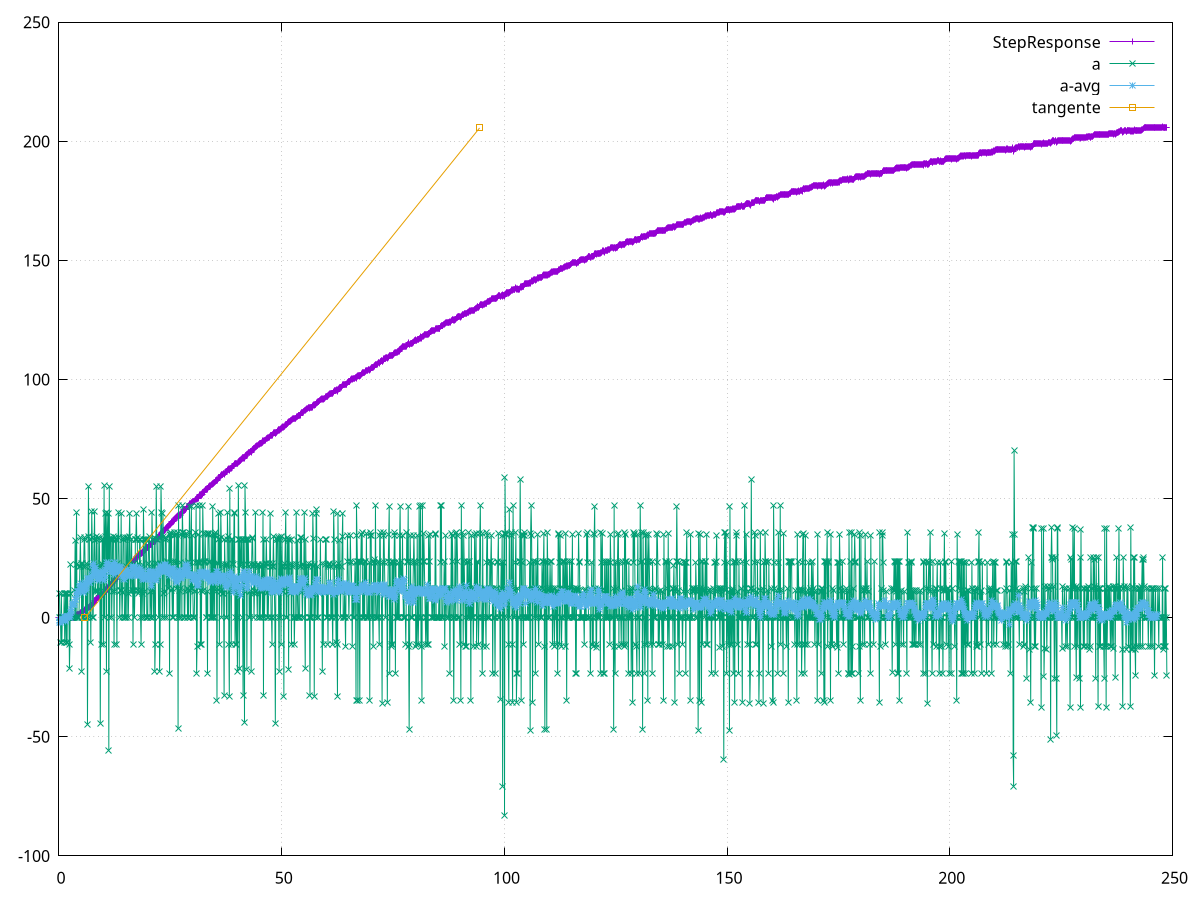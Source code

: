 set grid
plot "-" using 1:2 with linespoints title "StepResponse","-" using 1:($2*10) with linespoints title "a","-" using 1:($2*10) with linespoints title "a-avg","-" using 1:2 with linespoints title "tangente"
0 0
0.108212 0.110000
0.215354 0.110000
0.321673 0.110000
0.428670 0.000000
0.534683 0.110000
0.641622 0.000000
0.747570 0.000000
0.854684 0.000000
0.960701 0.000000
1.067742 0.000000
1.173708 0.110000
1.280632 0.000000
1.386656 0.000000
1.493679 0.110000
1.599614 0.000000
1.706640 0.110000
1.812683 0.000000
1.919706 0.110000
2.025665 0.110000
2.132496 0.110000
2.238513 0.110000
2.345589 -0.120000
2.451335 -0.240000
2.558460 0.000000
2.664642 0.110000
2.771651 0.110000
2.877662 0.110000
2.984678 0.110000
3.090566 0.110000
3.197646 0.110000
3.303693 0.110000
3.410582 0.110000
3.516416 0.230000
3.624141 0.580000
3.729707 0.580000
3.836696 0.820000
3.942664 1.290000
4.049575 1.290000
4.155765 1.290000
4.262764 1.290000
4.368678 1.290000
4.475643 1.290000
4.581641 1.410000
4.688554 1.640000
4.794754 2.000000
4.901544 2.230000
5.007640 2.470000
5.114525 2.230000
5.220767 2.470000
5.327580 2.470000
5.433668 2.470000
5.540495 2.700000
5.646601 3.050000
5.753729 3.410000
5.859719 3.640000
5.966699 3.640000
6.072683 3.760000
6.179841 3.760000
6.285685 4.000000
6.392729 3.520000
6.498768 3.520000
6.605727 4.110000
6.711770 4.470000
6.818723 4.820000
6.924628 4.820000
7.031664 5.050000
7.137597 4.940000
7.244957 5.170000
7.350689 5.640000
7.457614 6.000000
7.563821 6.000000
7.670657 6.000000
7.776811 6.230000
7.884196 6.580000
7.989799 7.050000
8.096789 7.170000
8.202662 7.290000
8.309717 7.520000
8.415616 7.880000
8.522574 8.230000
8.628800 8.350000
8.735800 8.470000
8.841783 8.580000
8.949013 8.940000
9.054821 9.290000
9.161695 9.520000
9.267816 9.050000
9.374740 9.170000
9.480729 9.410000
9.587870 9.290000
9.693744 9.640000
9.800656 9.880000
9.906745 10.230000
10.013656 10.110000
10.119827 10.700000
10.226632 10.700000
10.332515 11.050000
10.439642 11.520000
10.545816 11.880000
10.652717 11.640000
10.758801 12.110000
10.865814 12.470000
10.971768 12.700000
11.078904 13.170000
11.184829 12.580000
11.291635 13.170000
11.397757 13.170000
11.504702 13.520000
11.610941 13.880000
11.717868 14.230000
11.823759 14.230000
11.930845 14.350000
12.036806 14.700000
12.143890 15.050000
12.249885 15.410000
12.356805 15.290000
12.462791 15.520000
12.569682 15.640000
12.675885 16.000000
12.782755 16.350000
12.888752 16.700000
12.995841 16.580000
13.101806 16.820000
13.208854 17.050000
13.314920 17.520000
13.421777 17.880000
13.527834 18.110000
13.634779 18.110000
13.740911 18.230000
13.846803 18.350000
13.953782 18.820000
14.059669 18.940000
14.166868 18.940000
14.272722 19.050000
14.379934 19.410000
14.485808 19.760000
14.592668 20.110000
14.698780 20.110000
14.805921 20.110000
14.911869 20.110000
15.018921 20.470000
15.124839 20.700000
15.231950 20.700000
15.337809 21.050000
15.444890 21.410000
15.550866 21.410000
15.657865 21.520000
15.763867 21.880000
15.870916 22.350000
15.976810 22.580000
16.083761 22.700000
16.189741 22.940000
16.296932 23.290000
16.402844 23.410000
16.509949 23.640000
16.615892 23.520000
16.723030 23.760000
16.828930 23.880000
16.935967 23.880000
17.041825 24.000000
17.148853 24.350000
17.254852 24.700000
17.361896 25.170000
17.467868 25.520000
17.574841 25.880000
17.681397 26.000000
17.787956 26.110000
17.893852 26.350000
18.000932 26.470000
18.107109 26.820000
18.213938 27.170000
18.319800 27.170000
18.427004 27.050000
18.532901 27.170000
18.640000 27.410000
18.746047 27.520000
18.853046 27.520000
18.958994 28.000000
19.065971 28.350000
19.172003 28.350000
19.279042 28.470000
19.385042 28.820000
19.491626 29.170000
19.597980 29.520000
19.704999 29.520000
19.810916 29.520000
19.918011 29.520000
20.024026 29.760000
20.130852 30.110000
20.236975 30.470000
20.344068 30.700000
20.449795 30.700000
20.556852 30.820000
20.662908 30.940000
20.769979 30.940000
20.875890 31.410000
20.982887 31.760000
21.088913 31.880000
21.196045 31.880000
21.301865 32.110000
21.409042 32.470000
21.514852 32.230000
21.622115 32.110000
21.727958 32.350000
21.835029 32.940000
21.940925 33.290000
22.048081 33.640000
22.154069 33.880000
22.261058 34.110000
22.366906 34.110000
22.474065 34.470000
22.579989 34.230000
22.687021 34.110000
22.792935 34.350000
22.899979 34.940000
23.006060 35.410000
23.112830 35.640000
23.219044 35.640000
23.326358 36.110000
23.432015 36.470000
23.539108 36.580000
23.645012 36.580000
23.751934 36.700000
23.857946 37.050000
23.965085 37.410000
24.070948 37.760000
24.178116 37.760000
24.283912 38.010000
24.391015 38.260000
24.496957 38.390000
24.604093 38.640000
24.710111 39.010000
24.816940 38.760000
24.922969 39.140000
25.030107 39.390000
25.135810 39.760000
25.243030 40.140000
25.348973 40.260000
25.456187 40.260000
25.562010 40.390000
25.668999 40.390000
25.774990 40.640000
25.882058 41.010000
25.988221 41.390000
26.094968 41.640000
26.200990 41.880000
26.308039 42.010000
26.414026 42.380000
26.521049 42.380000
26.627027 42.760000
26.734101 42.260000
26.840076 42.760000
26.947046 42.760000
27.053035 42.880000
27.160043 42.880000
27.265942 43.010000
27.373160 43.260000
27.479011 43.630000
27.586055 43.630000
27.692073 44.130000
27.798093 44.510000
27.905085 44.880000
28.010912 45.260000
28.118041 45.260000
28.223965 45.260000
28.331128 45.380000
28.440554 45.630000
28.548024 46.010000
28.655112 46.380000
28.761097 46.510000
28.868145 46.510000
28.974166 46.630000
29.080890 46.630000
29.186848 46.880000
29.294198 47.380000
29.400175 47.760000
29.507103 47.760000
29.613107 47.880000
29.720513 48.380000
29.826036 48.510000
29.933027 48.880000
30.039068 49.010000
30.145997 49.010000
30.252177 49.010000
30.358204 49.010000
30.465209 49.130000
30.571108 49.510000
30.678198 49.760000
30.784222 50.260000
30.891243 50.010000
30.997211 49.880000
31.104312 50.130000
31.210170 50.260000
31.317244 50.510000
31.423120 50.880000
31.530126 51.130000
31.636292 51.630000
31.743244 51.510000
31.849080 51.630000
31.956367 51.510000
32.062232 51.760000
32.169251 51.880000
32.275202 52.380000
32.382387 52.760000
32.488277 52.880000
32.595189 53.130000
32.701277 53.380000
32.808341 53.760000
32.914182 54.010000
33.021291 54.010000
33.127294 54.010000
33.234312 54.130000
33.340326 53.880000
33.447231 54.260000
33.553079 54.630000
33.660374 55.010000
33.766285 55.260000
33.873324 55.510000
33.979327 55.510000
34.086008 55.510000
34.192295 55.880000
34.299297 55.880000
34.405280 55.880000
34.512377 56.380000
34.618317 56.380000
34.725321 56.510000
34.831296 56.880000
34.938267 56.880000
35.044256 57.260000
35.151115 57.630000
35.257289 57.760000
35.364346 57.880000
35.470289 57.510000
35.577176 57.760000
35.683268 58.000000
35.790351 58.470000
35.896430 58.820000
36.003405 58.700000
36.109119 59.050000
36.216404 59.170000
36.322303 59.640000
36.429368 60.000000
36.535140 60.000000
36.642413 60.110000
36.748458 60.230000
36.855385 60.470000
36.961331 60.580000
37.068189 60.230000
37.174298 60.580000
37.281387 60.820000
37.387329 61.050000
37.494371 61.290000
37.600993 61.290000
37.707282 61.290000
37.813441 61.760000
37.920402 62.110000
38.026410 62.470000
38.133336 62.350000
38.239403 62.000000
38.346377 62.580000
38.452342 62.700000
38.559136 62.820000
38.665882 62.700000
38.772457 63.050000
38.878366 63.290000
38.985371 63.640000
39.091442 63.760000
39.198357 64.000000
39.304338 64.470000
39.411374 64.940000
39.517388 64.820000
39.624402 64.820000
39.730407 64.940000
39.837330 64.820000
39.943364 64.940000
40.050396 64.700000
40.157406 64.700000
40.263323 65.290000
40.369336 65.640000
40.476383 65.410000
40.582889 65.760000
40.689330 66.000000
40.795334 66.230000
40.902254 66.580000
41.008509 66.820000
41.115316 67.170000
41.221263 67.170000
41.328350 66.820000
41.434380 67.170000
41.541454 67.290000
41.647844 66.820000
41.754397 67.410000
41.860283 67.880000
41.967471 68.230000
42.073638 68.580000
42.180407 68.350000
42.286421 68.700000
42.393504 68.940000
42.499459 69.290000
42.606460 69.520000
42.712443 69.520000
42.819384 69.520000
42.925321 69.640000
43.032373 69.760000
43.138347 69.520000
43.245575 69.760000
43.351354 70.110000
43.458424 70.470000
43.564711 70.700000
43.671536 70.940000
43.777452 70.940000
43.883461 71.050000
43.990537 71.290000
44.096479 71.760000
44.203533 71.880000
44.309472 72.000000
44.416486 72.110000
44.522550 72.110000
44.629509 72.350000
44.735347 72.580000
44.842448 72.820000
44.948407 72.820000
45.055554 73.050000
45.161374 73.050000
45.268414 73.170000
45.374509 73.290000
45.481541 73.520000
45.587960 73.760000
45.694518 73.760000
45.800432 74.230000
45.907526 73.880000
46.013579 74.230000
46.120251 74.230000
46.226498 74.350000
46.333375 74.580000
46.439482 74.820000
46.546626 75.170000
46.652606 75.410000
46.759567 75.410000
46.865435 75.520000
46.972536 75.520000
47.078265 75.640000
47.185306 75.760000
47.291539 76.000000
47.398478 76.470000
47.504467 76.700000
47.611506 76.700000
47.717603 76.700000
47.824440 76.580000
47.930379 76.820000
48.037486 77.050000
48.143464 77.410000
48.250482 77.640000
48.356503 77.760000
48.463474 77.760000
48.569552 77.290000
48.676711 77.410000
48.782375 77.760000
48.889488 77.880000
48.995447 78.230000
49.102339 78.580000
49.208618 78.940000
49.315545 78.940000
49.421486 78.700000
49.528562 79.050000
49.634534 79.050000
49.741498 79.410000
49.847553 79.290000
49.954554 79.520000
50.060658 79.880000
50.167635 80.000000
50.273662 80.230000
50.380592 80.350000
50.486450 80.000000
50.593483 80.230000
50.699532 80.470000
50.806482 80.820000
50.912573 81.290000
51.019566 81.290000
51.125477 81.290000
51.232383 81.520000
51.338620 81.880000
51.445722 82.230000
51.551308 82.000000
51.658609 82.350000
51.764488 82.470000
51.871595 82.580000
51.977549 82.700000
52.084343 82.940000
52.190694 82.820000
52.297662 83.170000
52.404272 83.410000
52.510413 83.640000
52.616693 83.640000
52.724079 83.760000
52.829600 83.640000
52.936710 83.640000
53.042669 83.640000
53.149474 83.640000
53.255604 84.110000
53.362560 84.350000
53.468426 84.350000
53.575778 84.700000
53.681556 84.820000
53.789945 84.820000
53.898342 84.820000
54.005646 84.820000
54.111983 85.050000
54.218564 85.410000
54.324719 85.640000
54.431725 86.000000
54.537417 86.110000
54.644689 86.110000
54.750718 86.230000
54.857718 86.470000
54.963797 86.700000
55.070399 87.170000
55.176629 87.170000
55.283826 86.940000
55.389765 87.290000
55.496454 87.410000
55.603108 87.640000
55.709672 87.760000
55.815789 87.880000
55.922830 88.110000
56.028779 88.350000
56.135794 88.350000
56.241702 88.350000
56.348784 88.000000
56.454742 88.110000
56.561777 88.110000
56.668177 88.350000
56.774701 88.350000
56.880651 88.470000
56.987756 88.940000
57.093549 89.290000
57.200812 89.520000
57.306741 89.170000
57.413866 89.410000
57.519577 89.410000
57.626916 89.520000
57.732558 90.000000
57.839818 90.470000
57.945706 90.470000
58.052686 90.700000
58.158784 90.700000
58.265733 90.820000
58.371814 90.940000
58.478564 91.050000
58.584771 91.170000
58.691790 91.520000
58.797890 91.640000
58.904833 91.760000
59.011104 91.880000
59.117766 91.640000
59.223865 91.880000
59.330756 91.760000
59.436378 91.880000
59.543613 92.000000
59.649801 92.110000
59.756823 92.350000
59.862797 92.700000
59.969839 93.050000
60.075598 93.050000
60.181949 93.050000
60.288896 93.170000
60.394833 93.050000
60.501738 93.290000
60.607823 93.520000
60.714832 93.760000
60.820751 94.000000
60.927773 94.230000
61.033663 94.230000
61.140532 94.230000
61.246782 94.350000
61.353804 94.350000
61.459828 94.230000
61.566990 94.470000
61.672780 94.940000
61.779855 95.290000
61.885726 95.410000
61.992892 95.410000
62.098521 95.520000
62.205882 95.410000
62.311842 95.640000
62.418892 95.520000
62.524771 95.170000
62.631857 95.640000
62.737749 95.880000
62.844882 96.110000
62.950861 96.230000
63.059443 96.580000
63.167453 96.580000
63.274504 96.700000
63.380813 96.820000
63.487910 97.050000
63.593698 97.410000
63.700890 97.880000
63.806910 97.880000
63.913679 97.880000
64.019851 97.880000
64.126721 98.010000
64.232490 98.010000
64.339514 97.880000
64.445889 98.010000
64.552911 98.130000
64.658762 98.260000
64.765867 98.630000
64.871871 98.880000
64.978897 99.010000
65.085320 99.010000
65.192007 99.130000
65.297894 99.260000
65.404988 99.630000
65.510811 99.880000
65.617849 100.130000
65.723911 100.260000
65.830943 100.130000
65.936899 100.260000
66.043938 100.380000
66.150074 100.380000
66.256962 100.380000
66.362834 100.510000
66.469911 100.760000
66.575971 100.880000
66.683005 100.510000
66.788827 101.010000
66.895909 101.380000
67.001923 101.630000
67.108722 101.260000
67.214755 101.510000
67.321937 101.630000
67.428033 101.630000
67.534908 101.260000
67.640822 101.510000
67.747968 101.760000
67.853808 102.130000
67.960986 102.380000
68.066644 102.760000
68.173742 102.760000
68.279636 102.880000
68.386951 102.880000
68.492605 103.130000
68.600051 103.130000
68.705975 103.380000
68.813034 103.510000
68.918871 103.630000
69.026023 104.010000
69.131912 104.010000
69.239011 104.010000
69.344994 104.010000
69.452099 104.130000
69.558022 104.130000
69.665046 104.380000
69.770953 104.010000
69.878072 104.380000
69.983991 104.760000
70.090734 105.130000
70.196830 105.130000
70.304046 105.260000
70.409967 105.260000
70.517033 105.130000
70.622905 105.380000
70.729862 105.630000
70.835959 105.890000
70.942991 105.890000
71.049048 106.390000
71.155790 106.510000
71.261884 106.510000
71.369055 106.510000
71.474969 106.510000
71.581962 106.760000
71.688030 107.010000
71.794956 107.010000
71.900965 106.890000
72.008030 107.260000
72.113971 107.640000
72.220935 107.760000
72.327011 107.890000
72.434115 107.890000
72.540092 107.510000
72.647076 107.760000
72.753078 107.890000
72.860164 108.260000
72.965930 108.640000
73.074341 108.890000
73.182687 109.010000
73.290045 109.010000
73.396077 109.140000
73.503095 109.260000
73.609423 109.390000
73.716082 109.010000
73.822207 109.140000
73.928986 109.390000
74.035047 109.760000
74.142118 110.260000
74.248024 110.010000
74.355018 110.260000
74.461059 110.260000
74.567863 110.140000
74.674383 110.010000
74.781161 110.260000
74.887029 110.140000
74.994101 110.390000
75.099956 110.510000
75.206947 110.760000
75.312945 111.140000
75.420030 111.510000
75.526021 111.260000
75.633137 111.510000
75.739033 111.510000
75.846071 111.510000
75.952246 111.510000
76.059116 111.640000
76.165004 111.640000
76.272135 111.890000
76.378016 111.890000
76.484987 112.260000
76.591885 112.760000
76.698163 112.890000
76.804218 113.140000
76.911014 113.260000
77.016914 113.390000
77.124164 113.760000
77.230100 113.890000
77.337144 113.890000
77.443065 114.010000
77.550058 114.010000
77.656181 114.010000
77.763137 114.010000
77.869062 113.890000
77.976218 114.010000
78.081927 114.390000
78.189084 114.640000
78.295028 114.890000
78.402011 115.390000
78.508132 115.260000
78.615102 114.760000
78.721153 114.640000
78.828278 115.010000
78.934043 115.260000
79.040142 115.260000
79.147114 115.260000
79.253039 115.260000
79.360238 115.260000
79.466006 115.390000
79.573057 115.640000
79.679646 116.010000
79.786123 116.260000
79.892176 116.390000
79.999156 116.640000
80.105231 116.510000
80.212132 116.510000
80.318310 116.390000
80.425096 116.760000
80.531104 116.760000
80.638245 116.640000
80.744152 116.640000
80.851226 117.140000
80.957152 117.390000
81.064137 117.390000
81.169902 117.890000
81.277240 117.760000
81.383279 117.760000
81.490224 117.390000
81.596379 117.890000
81.703257 118.010000
81.809186 118.260000
81.916293 118.640000
82.022239 118.890000
82.128998 119.010000
82.235210 119.010000
82.342264 118.890000
82.448361 119.010000
82.555224 119.010000
82.661354 118.890000
82.768281 119.010000
82.874157 118.890000
82.981185 119.260000
83.086940 119.510000
83.194286 119.640000
83.300393 120.010000
83.407235 120.140000
83.513279 120.260000
83.620246 120.390000
83.726306 120.390000
83.833242 120.390000
83.939318 120.510000
84.046261 120.640000
84.152324 120.640000
84.259341 120.760000
84.365204 120.760000
84.472269 121.140000
84.578097 121.510000
84.685391 121.510000
84.791373 121.510000
84.898302 121.510000
85.004363 121.510000
85.111308 121.510000
85.217321 121.510000
85.324368 121.640000
85.430345 121.640000
85.537199 121.640000
85.643256 122.140000
85.750329 122.390000
85.856230 122.890000
85.963297 122.890000
86.068946 122.890000
86.176799 122.890000
86.282218 123.010000
86.389431 123.140000
86.495298 123.390000
86.602178 123.260000
86.708411 123.390000
86.815198 123.760000
86.921327 123.760000
87.028329 123.890000
87.134268 124.010000
87.241348 124.140000
87.347298 124.140000
87.454078 124.140000
87.560314 124.140000
87.667304 124.260000
87.773408 124.010000
87.880393 124.140000
87.986433 124.260000
88.093351 124.640000
88.199334 124.640000
88.306249 125.010000
88.412357 125.260000
88.519337 125.260000
88.625375 124.890000
88.732424 124.890000
88.838474 125.010000
88.945336 125.390000
89.051394 125.390000
89.158274 125.510000
89.264449 125.890000
89.371216 126.260000
89.477231 126.510000
89.584191 126.510000
89.690266 126.510000
89.797366 126.510000
89.903360 126.510000
90.010322 126.390000
90.116400 126.510000
90.223387 126.140000
90.329443 126.640000
90.436251 126.760000
90.542352 127.140000
90.649364 127.260000
90.755468 127.140000
90.862376 127.510000
90.968259 127.760000
91.075790 127.890000
91.184914 127.890000
91.293288 127.760000
91.401858 127.890000
91.509167 127.760000
91.615391 128.010000
91.722330 128.260000
91.828392 128.260000
91.935300 128.260000
92.041402 128.640000
92.148203 128.640000
92.254402 128.890000
92.361392 129.010000
92.467448 128.640000
92.574433 129.010000
92.680488 129.010000
92.787482 129.010000
92.893423 129.140000
93.000513 129.010000
93.106324 129.010000
93.213442 129.140000
93.319420 129.510000
93.426442 129.640000
93.532353 129.760000
93.639367 130.140000
93.745514 130.010000
93.852392 130.260000
93.958485 130.510000
94.065370 130.510000
94.171511 130.390000
94.278537 130.390000
94.384476 130.510000
94.491424 130.890000
94.597483 131.390000
94.704461 131.510000
94.810478 131.510000
94.917479 131.510000
95.023514 131.260000
95.130378 131.640000
95.236585 131.510000
95.343507 131.510000
95.449475 131.640000
95.556593 131.760000
95.662383 131.890000
95.769526 131.890000
95.875478 131.760000
95.982355 132.010000
96.088225 132.390000
96.195378 132.760000
96.301459 132.760000
96.408490 132.760000
96.514446 132.760000
96.621504 132.760000
96.727550 133.010000
96.834445 133.140000
96.940503 133.390000
97.047530 133.760000
97.153583 133.890000
97.260452 134.140000
97.366474 133.890000
97.473534 134.010000
97.579535 134.140000
97.685543 134.140000
97.792432 134.140000
97.898587 133.890000
98.005554 134.010000
98.111312 134.010000
98.218558 134.140000
98.324599 134.260000
98.431553 134.510000
98.537551 134.760000
98.644522 135.140000
98.750570 135.140000
98.857494 135.140000
98.963618 135.260000
99.071205 134.890000
99.176574 135.010000
99.283502 135.260000
99.389624 135.390000
99.496551 135.760000
99.602447 135.010000
99.709546 135.260000
99.815647 135.260000
99.922619 135.640000
100.028600 134.760000
100.135458 135.390000
100.241613 135.760000
100.348523 136.140000
100.454505 136.510000
100.561558 136.510000
100.667580 136.640000
100.774599 136.760000
100.880594 136.640000
100.987543 136.260000
101.097219 136.760000
101.204398 136.760000
101.310616 136.890000
101.417591 137.010000
101.523735 137.390000
101.630322 137.760000
101.736489 137.640000
101.843738 137.260000
101.949625 137.760000
102.056559 137.890000
102.162547 137.890000
102.269479 137.890000
102.375594 138.010000
102.482670 138.260000
102.588606 138.640000
102.695633 138.260000
102.801654 138.010000
102.908593 138.140000
103.014684 137.890000
103.121630 137.890000
103.227719 137.890000
103.334712 137.890000
103.440706 138.140000
103.547419 138.760000
103.653557 139.010000
103.760635 138.640000
103.866634 139.010000
103.973697 139.260000
104.079399 139.260000
104.186599 139.260000
104.292702 139.140000
104.399645 139.510000
104.505692 139.890000
104.612563 140.260000
104.718732 140.260000
104.825666 140.260000
104.931748 140.260000
105.038564 140.260000
105.144554 140.260000
105.251714 140.390000
105.357833 140.510000
105.464639 140.510000
105.570730 140.510000
105.677755 140.760000
105.783769 140.260000
105.890783 140.640000
105.996714 141.140000
106.103630 141.510000
106.209785 141.640000
106.316654 141.260000
106.422741 141.510000
106.529446 141.640000
106.635816 141.890000
106.742857 141.890000
106.848775 142.010000
106.955749 141.760000
107.061803 142.010000
107.168700 142.140000
107.274624 142.140000
107.381763 142.390000
107.487551 142.760000
107.594762 142.760000
107.700739 142.640000
107.807838 142.760000
107.913644 142.890000
108.020673 143.010000
108.126770 143.010000
108.233775 143.010000
108.339874 143.010000
108.446660 143.260000
108.552744 143.390000
108.659777 143.510000
108.765785 143.760000
108.872790 144.140000
108.978773 144.010000
109.085382 143.510000
109.191887 143.760000
109.298817 144.010000
109.404783 144.010000
109.511781 143.510000
109.617804 143.890000
109.724762 144.140000
109.830773 144.260000
109.937847 144.260000
110.043838 144.260000
110.150765 144.390000
110.256769 144.640000
110.363785 144.760000
110.469766 144.890000
110.576824 145.010000
110.682813 145.260000
110.789855 145.140000
110.895850 145.260000
111.002646 145.390000
111.108814 145.390000
111.215771 145.260000
111.321869 145.260000
111.428826 145.390000
111.534448 145.390000
111.641791 145.510000
111.747803 145.390000
111.854766 145.510000
111.960733 145.260000
112.067877 145.640000
112.173933 146.010000
112.280832 146.260000
112.386861 146.140000
112.493823 146.510000
112.599619 146.640000
112.706891 146.640000
112.812945 146.510000
112.919915 146.510000
113.025863 146.510000
113.132477 146.760000
113.238607 147.010000
113.345627 147.140000
113.451878 147.140000
113.558533 147.390000
113.664628 147.260000
113.771767 147.640000
113.877757 147.760000
113.983800 147.390000
114.090602 147.640000
114.196864 147.760000
114.303830 147.760000
114.409844 147.760000
114.516809 147.760000
114.622772 148.010000
114.729757 148.140000
114.835836 148.260000
114.942932 148.390000
115.048911 148.640000
115.155678 148.640000
115.261885 149.010000
115.368834 149.010000
115.474933 149.010000
115.581850 149.010000
115.687865 149.140000
115.794883 149.140000
115.900912 149.260000
116.007811 149.010000
116.113851 148.760000
116.220870 148.890000
116.326825 149.010000
116.433939 149.140000
116.539835 149.260000
116.647088 149.640000
116.752935 149.890000
116.859978 150.140000
116.965947 150.140000
117.072651 150.140000
117.178792 150.260000
117.285886 150.260000
117.392022 150.260000
117.498934 150.260000
117.604913 150.260000
117.711911 150.260000
117.817785 150.260000
117.924871 150.140000
118.030891 150.260000
118.139075 150.390000
118.247429 150.390000
118.354577 150.390000
118.460920 150.760000
118.567878 151.010000
118.673978 151.390000
118.780829 151.510000
118.886910 151.510000
118.993823 151.510000
119.099770 151.510000
119.206913 151.510000
119.312927 151.260000
119.419896 151.390000
119.525969 151.510000
119.633009 151.760000
119.738919 151.640000
119.845902 151.640000
119.951999 151.510000
120.059007 151.890000
120.164982 152.260000
120.272058 152.760000
120.377964 152.760000
120.484991 152.890000
120.590763 152.760000
120.698020 152.640000
120.804020 152.760000
120.910999 152.760000
121.017115 152.760000
121.124027 152.760000
121.229915 152.890000
121.336916 152.890000
121.442999 153.010000
121.549730 152.760000
121.656162 153.140000
121.763075 153.390000
121.868955 153.510000
121.976090 153.890000
122.081669 154.010000
122.189032 154.010000
122.295044 153.760000
122.402000 153.510000
122.508055 153.760000
122.614962 154.010000
122.721026 154.010000
122.828178 154.010000
122.933991 154.260000
123.040905 154.260000
123.146847 154.260000
123.254010 154.510000
123.360058 154.760000
123.467073 154.760000
123.573064 154.760000
123.679962 154.640000
123.786038 155.010000
123.893081 155.260000
123.998963 155.260000
124.105875 155.260000
124.212210 155.260000
124.319056 155.260000
124.425100 155.390000
124.532031 154.890000
124.638014 155.390000
124.745169 155.260000
124.851169 155.010000
124.958016 155.260000
125.063994 155.390000
125.171190 155.390000
125.277136 155.390000
125.384263 155.640000
125.490077 156.010000
125.597021 156.390000
125.703064 156.260000
125.810056 156.510000
125.916212 156.510000
126.023100 156.510000
126.129094 156.510000
126.236139 156.390000
126.342174 156.510000
126.449165 156.510000
126.555216 156.760000
126.662168 156.640000
126.768138 156.640000
126.875099 156.510000
126.981092 156.890000
127.087814 157.140000
127.194099 157.510000
127.301185 157.390000
127.407157 157.640000
127.514164 157.760000
127.620229 157.760000
127.727238 157.760000
127.833183 157.510000
127.940192 157.760000
128.046198 157.760000
128.153239 157.760000
128.259162 157.890000
128.366158 158.010000
128.472147 157.760000
128.579138 157.760000
128.685091 157.890000
128.792247 157.510000
128.898089 157.890000
129.005183 158.140000
129.110923 158.510000
129.218016 158.890000
129.324291 159.010000
129.431207 159.010000
129.537123 158.890000
129.644203 158.760000
129.750151 158.510000
129.857239 158.640000
129.963221 159.010000
130.069862 159.010000
130.176278 159.010000
130.282175 158.760000
130.389179 158.760000
130.495160 159.260000
130.602176 159.510000
130.708129 159.890000
130.815085 160.010000
130.921188 160.260000
131.028216 159.760000
131.134038 160.140000
131.241236 160.260000
131.347229 160.260000
131.454070 160.140000
131.559926 159.890000
131.667274 160.260000
131.773210 160.260000
131.880284 160.140000
131.986300 160.510000
132.092947 160.760000
132.199010 160.390000
132.306137 160.640000
132.412242 161.010000
132.519057 161.260000
132.625116 161.390000
132.732360 161.510000
132.838225 161.390000
132.945215 161.510000
133.051530 161.510000
133.158215 161.260000
133.264199 161.510000
133.371336 161.510000
133.477272 161.390000
133.584043 161.510000
133.690316 161.510000
133.797326 161.510000
133.903361 161.510000
134.010271 161.640000
134.116349 161.760000
134.223299 162.140000
134.329238 162.510000
134.436387 162.760000
134.542282 162.640000
134.649233 162.760000
134.755253 162.640000
134.862300 162.640000
134.968277 162.640000
135.074948 162.760000
135.181214 162.760000
135.288199 162.760000
135.394266 162.640000
135.501331 162.760000
135.607318 162.760000
135.714286 162.390000
135.820355 162.760000
135.927374 162.760000
136.033299 162.760000
136.140315 162.760000
136.246342 163.010000
136.353321 163.260000
136.459192 163.510000
136.566287 163.640000
136.672462 163.510000
136.779299 163.890000
136.885399 163.890000
136.992361 163.760000
137.098227 164.010000
137.205364 164.010000
137.315663 164.010000
137.422232 164.010000
137.528426 164.010000
137.635208 164.010000
137.741299 164.140000
137.848483 164.010000
137.954290 164.140000
138.067267 164.390000
138.174986 164.390000
138.282109 164.010000
138.388365 164.140000
138.495286 164.260000
138.601350 164.510000
138.708443 165.010000
138.814328 165.260000
138.921364 165.140000
139.027288 165.260000
139.134336 165.260000
139.240341 165.010000
139.347323 165.260000
139.453352 165.260000
139.560465 165.260000
139.666384 165.260000
139.773441 165.260000
139.879315 165.260000
139.986444 165.140000
140.092224 165.140000
140.199483 165.260000
140.305375 165.510000
140.412577 165.760000
140.518330 165.760000
140.625295 166.010000
140.731401 165.760000
140.838324 166.010000
140.944391 166.390000
141.051417 166.510000
141.157167 166.510000
141.264387 166.510000
141.370506 166.510000
141.477422 166.510000
141.583376 166.510000
141.690318 166.140000
141.796379 166.510000
141.903555 166.510000
142.009402 166.510000
142.116234 166.510000
142.222416 166.640000
142.329528 166.760000
142.435325 166.890000
142.542470 167.010000
142.648575 167.140000
142.755301 167.260000
142.861437 167.260000
142.968497 167.510000
143.074183 167.640000
143.181871 167.760000
143.287411 167.760000
143.394388 167.760000
143.500423 167.260000
143.607475 167.640000
143.713362 167.760000
143.820496 167.390000
143.926493 167.760000
144.033475 167.760000
144.139429 167.890000
144.246448 167.510000
144.352453 167.760000
144.459453 167.640000
144.565536 167.890000
144.672409 168.010000
144.778463 168.140000
144.885483 168.140000
144.991512 168.260000
145.098276 168.510000
145.204494 168.760000
145.311406 168.640000
145.417529 169.010000
145.524546 169.010000
145.630706 168.890000
145.737488 169.010000
145.843517 169.010000
145.950496 169.010000
146.058985 169.010000
146.167258 169.140000
146.273562 169.140000
146.380539 169.260000
146.486540 169.010000
146.593545 169.010000
146.699582 169.010000
146.806478 169.010000
146.912483 169.140000
147.019506 169.140000
147.125498 169.140000
147.232547 169.390000
147.338538 169.140000
147.445485 169.390000
147.551596 169.640000
147.658422 170.010000
147.764555 170.140000
147.871597 170.260000
147.977512 170.260000
148.084211 170.260000
148.190573 170.390000
148.297460 170.390000
148.403223 170.260000
148.510449 170.390000
148.616555 170.510000
148.723568 170.510000
148.829532 170.640000
148.936528 170.510000
149.042599 170.510000
149.149367 170.640000
149.255571 170.010000
149.362505 170.260000
149.468530 170.640000
149.575323 170.760000
149.681448 171.140000
149.788619 171.510000
149.894544 171.260000
150.001516 171.510000
150.107309 171.510000
150.214558 171.390000
150.320620 171.390000
150.427585 171.510000
150.533445 171.010000
150.640658 171.510000
150.746594 171.510000
150.853471 171.390000
150.959611 171.510000
151.066560 171.390000
151.172605 171.510000
151.279591 171.640000
151.385616 171.390000
151.492483 171.640000
151.598265 171.890000
151.705350 171.510000
151.811538 171.760000
151.918666 172.010000
152.024646 172.390000
152.131557 172.760000
152.237563 172.640000
152.344670 172.760000
152.450589 172.760000
152.557571 172.510000
152.663722 172.760000
152.770637 172.760000
152.876641 172.760000
152.983650 172.760000
153.089289 172.760000
153.196571 172.890000
153.302607 172.890000
153.409565 172.510000
153.515637 172.760000
153.622571 172.760000
153.728652 172.760000
153.835597 172.760000
153.941672 173.260000
154.048584 173.390000
154.154702 173.390000
154.260592 173.760000
154.367738 174.010000
154.473702 174.010000
154.580277 173.890000
154.686681 173.890000
154.793710 174.010000
154.899754 174.010000
155.006761 173.890000
155.112517 173.510000
155.219660 173.260000
155.325712 173.390000
155.432601 174.010000
155.538626 174.140000
155.645696 174.140000
155.751624 174.140000
155.858740 174.140000
155.964693 174.260000
156.071721 174.510000
156.177692 174.890000
156.284627 175.260000
156.390618 175.140000
156.497733 175.260000
156.603458 175.260000
156.710729 175.140000
156.816446 175.390000
156.923744 175.390000
157.029681 175.390000
157.136657 175.010000
157.242691 174.760000
157.349740 174.760000
157.455811 175.140000
157.562473 175.260000
157.668597 175.260000
157.775735 175.260000
157.881712 175.390000
157.988741 175.390000
158.094804 175.010000
158.201675 175.260000
158.307811 175.260000
158.414771 175.260000
158.520749 175.640000
158.627387 175.890000
158.733746 176.140000
158.840739 176.390000
158.946721 176.390000
159.053877 176.390000
159.159861 176.510000
159.266741 176.260000
159.372652 176.510000
159.479782 176.510000
159.585689 176.510000
159.692732 176.510000
159.798721 176.510000
159.905749 176.640000
160.011850 176.510000
160.118586 176.510000
160.224773 176.140000
160.331643 175.760000
160.437754 176.260000
160.544727 176.510000
160.650710 176.640000
160.757762 176.640000
160.863828 176.640000
160.970736 176.640000
161.076482 176.760000
161.183722 176.760000
161.289797 176.760000
161.396768 176.510000
161.502864 176.890000
161.609760 177.140000
161.715905 177.260000
161.822746 177.260000
161.928832 177.760000
162.035768 177.640000
162.141488 177.760000
162.248728 177.760000
162.354700 177.760000
162.461818 177.760000
162.567815 177.510000
162.674763 177.890000
162.780819 177.890000
162.887849 177.890000
162.993926 177.890000
163.100444 177.890000
163.206859 177.890000
163.313883 177.760000
163.419849 177.760000
163.526858 177.890000
163.632896 177.890000
163.739837 177.510000
163.845788 177.760000
163.952863 178.010000
164.058830 178.260000
164.165973 178.260000
164.271910 178.510000
164.378774 178.760000
164.484887 179.010000
164.592011 179.010000
164.697914 179.010000
164.804848 179.010000
164.910884 179.010000
165.017886 179.010000
165.123798 179.010000
165.230909 178.890000
165.336901 179.010000
165.443905 179.010000
165.549942 179.010000
165.656895 178.640000
165.762877 179.010000
165.869916 178.890000
165.975964 179.140000
166.082643 179.260000
166.189036 179.140000
166.295956 179.140000
166.401923 179.260000
166.508841 179.390000
166.614904 179.510000
166.721919 179.260000
166.828008 179.140000
166.934887 179.390000
167.040887 179.760000
167.147751 180.140000
167.253956 180.260000
167.361003 180.140000
167.467024 179.890000
167.574008 180.260000
167.679855 180.140000
167.786952 180.260000
167.892950 180.260000
167.998963 180.260000
168.105932 180.140000
168.212009 180.140000
168.318969 180.390000
168.424967 180.390000
168.531977 180.510000
168.637929 180.510000
168.744956 180.640000
168.851001 180.640000
168.957980 180.890000
169.063836 181.010000
169.170861 181.010000
169.276981 181.260000
169.384025 181.390000
169.489925 181.390000
169.596974 181.510000
169.703029 181.390000
169.810022 181.390000
169.916001 181.390000
170.022991 181.510000
170.129040 181.510000
170.236091 181.140000
170.342002 181.510000
170.448995 181.510000
170.554647 181.390000
170.662027 181.390000
170.767962 181.390000
170.874970 181.510000
170.980998 181.510000
171.087616 181.260000
171.194010 181.390000
171.300930 181.510000
171.407007 181.640000
171.513877 181.640000
171.619975 181.760000
171.726987 181.390000
171.833032 181.640000
171.940082 181.260000
172.045986 181.510000
172.152732 181.510000
172.259053 181.760000
172.366000 182.010000
172.472038 182.390000
172.578936 182.260000
172.684893 182.510000
172.792230 182.760000
172.898031 182.760000
173.005063 182.760000
173.111124 182.760000
173.218058 182.390000
173.323908 182.760000
173.431030 182.640000
173.536970 182.640000
173.644269 182.510000
173.750090 182.640000
173.856952 182.760000
173.963029 182.760000
174.070580 182.760000
174.176107 182.760000
174.283018 182.760000
174.389033 182.760000
174.496046 182.760000
174.601942 182.640000
174.709132 182.890000
174.814770 182.760000
174.921926 183.010000
175.028016 182.760000
175.135063 182.890000
175.241031 183.260000
175.348037 183.510000
175.453946 183.640000
175.560943 183.640000
175.667014 183.760000
175.774086 183.760000
175.880047 184.010000
175.987120 184.010000
176.093172 183.890000
176.199970 183.890000
176.305921 184.010000
176.412955 184.010000
176.519091 184.010000
176.626060 184.010000
176.732133 184.010000
176.839147 184.140000
176.945108 184.140000
177.052166 184.260000
177.158159 184.010000
177.264952 183.760000
177.370877 184.140000
177.477965 184.260000
177.583733 184.010000
177.691040 184.010000
177.797035 184.260000
177.904056 184.010000
178.010114 184.390000
178.117157 184.140000
178.223090 184.010000
178.330050 184.140000
178.435969 184.140000
178.543110 184.390000
178.648845 184.760000
178.756126 185.010000
178.862062 185.260000
178.969221 185.260000
179.075139 185.260000
179.182020 185.260000
179.288269 185.260000
179.395132 185.260000
179.500978 185.260000
179.608317 185.010000
179.714230 185.390000
179.821041 185.260000
179.927045 184.890000
180.034006 185.260000
180.140195 185.260000
180.247201 185.260000
180.353188 185.260000
180.460326 185.140000
180.566150 185.260000
180.673322 185.390000
180.779061 185.510000
180.886002 185.390000
180.992256 185.760000
181.099107 185.890000
181.205167 186.010000
181.312188 186.140000
181.418122 186.390000
181.524140 186.390000
181.631177 186.390000
181.737171 186.390000
181.844231 186.510000
181.950026 186.510000
182.057080 186.390000
182.163221 186.140000
182.270088 186.510000
182.376240 186.510000
182.483095 186.510000
182.589150 186.510000
182.696243 186.510000
182.802075 186.510000
182.909155 186.390000
183.015159 186.640000
183.122138 186.640000
183.228254 186.640000
183.335256 186.640000
183.441159 186.640000
183.548126 186.640000
183.654238 186.640000
183.761286 186.640000
183.867106 186.640000
183.974210 186.640000
184.079921 186.640000
184.187192 186.260000
184.293089 186.640000
184.400253 186.640000
184.506239 186.510000
184.613178 186.640000
184.719280 186.640000
184.826242 187.010000
184.932296 187.390000
185.039258 187.640000
185.145059 187.760000
185.252265 187.760000
185.358237 187.760000
185.465254 187.760000
185.571207 187.640000
185.678326 187.760000
185.784336 187.760000
185.891299 187.760000
185.997441 187.760000
186.104275 187.760000
186.210292 187.760000
186.317280 187.760000
186.423148 187.760000
186.530242 187.760000
186.636007 187.760000
186.743304 187.760000
186.849232 187.890000
186.956261 187.890000
187.065837 187.640000
187.173606 187.640000
187.279329 187.760000
187.386367 187.890000
187.492375 188.140000
187.599112 188.260000
187.705362 188.510000
187.812315 188.760000
187.918346 188.640000
188.025322 188.760000
188.131141 189.010000
188.238284 188.760000
188.344395 189.010000
188.451322 188.760000
188.557368 189.010000
188.664391 188.640000
188.770332 188.890000
188.877374 189.010000
188.983370 189.010000
189.090067 188.890000
189.196260 189.010000
189.303416 189.010000
189.409371 189.010000
189.516436 189.010000
189.622243 188.890000
189.729235 189.010000
189.835389 189.010000
189.942367 189.010000
190.048419 189.010000
190.155402 189.010000
190.261393 189.010000
190.368502 188.760000
190.474391 189.140000
190.581390 189.140000
190.687363 189.140000
190.794305 189.390000
190.900321 189.390000
191.007276 189.640000
191.113435 189.760000
191.220308 189.760000
191.326246 190.010000
191.433443 190.260000
191.539311 190.140000
191.646132 190.260000
191.752455 190.140000
191.859520 190.260000
191.965353 190.260000
192.072229 190.140000
192.178276 190.260000
192.285425 190.260000
192.391310 190.140000
192.498238 190.140000
192.604187 190.260000
192.711282 190.260000
192.817356 190.260000
192.924378 190.260000
193.030272 190.140000
193.137347 190.260000
193.243378 190.260000
193.350279 190.140000
193.456346 190.260000
193.562991 190.260000
193.669213 190.260000
193.776333 190.260000
193.882447 190.260000
193.989243 190.010000
194.095285 190.260000
194.202508 190.510000
194.308356 190.510000
194.415392 190.510000
194.521375 190.510000
194.628148 190.260000
194.734277 190.510000
194.841444 190.640000
194.947404 190.260000
195.054322 190.260000
195.160431 190.390000
195.267451 190.640000
195.373347 190.760000
195.480415 191.010000
195.586164 191.390000
195.693513 191.510000
195.799424 191.510000
195.906508 191.510000
196.012482 191.260000
196.119425 191.260000
196.225469 191.510000
196.332415 191.390000
196.438510 191.390000
196.545439 191.510000
196.651226 191.510000
196.758484 191.510000
196.864454 191.640000
196.971463 191.510000
197.077251 191.640000
197.184572 191.890000
197.290552 191.890000
197.397548 191.890000
197.503393 191.890000
197.609528 191.640000
197.716416 191.510000
197.822462 191.640000
197.929619 191.890000
198.035532 191.760000
198.142453 191.760000
198.248560 191.760000
198.355417 191.760000
198.461490 191.510000
198.568536 191.640000
198.674529 191.760000
198.781478 192.140000
198.887585 192.260000
198.994442 192.510000
199.100614 192.760000
199.207512 192.640000
199.313577 192.760000
199.420620 192.760000
199.526504 192.890000
199.633592 192.760000
199.739587 192.890000
199.846506 192.640000
199.952620 192.760000
200.059925 192.760000
200.165562 192.760000
200.272532 192.510000
200.378622 192.760000
200.485456 192.760000
200.591298 192.760000
200.698661 192.890000
200.804703 192.890000
200.911604 192.890000
201.017465 192.890000
201.124435 192.760000
201.230573 192.760000
201.337550 192.760000
201.443588 192.760000
201.550590 192.390000
201.656634 192.760000
201.763692 192.760000
201.869551 193.010000
201.976564 193.140000
202.082574 193.390000
202.189691 193.640000
202.295501 193.760000
202.402580 193.760000
202.508615 194.010000
202.615566 193.760000
202.721575 194.010000
202.828495 194.010000
202.934518 193.760000
203.041623 194.010000
203.147583 193.760000
203.254623 194.010000
203.360583 193.890000
203.467602 194.010000
203.573611 193.760000
203.680727 194.010000
203.786634 194.010000
203.893585 193.890000
203.999631 194.010000
204.106610 193.890000
204.212640 194.010000
204.319629 194.010000
204.425665 194.010000
204.532539 194.010000
204.638347 194.010000
204.745584 194.010000
204.851597 193.760000
204.958648 194.010000
205.064569 194.010000
205.171555 194.140000
205.277598 194.140000
205.384639 194.140000
205.490654 194.260000
205.597406 194.010000
205.703647 194.140000
205.810725 194.260000
205.916603 194.140000
206.023585 194.010000
206.129601 194.140000
206.236577 194.010000
206.342657 194.260000
206.449575 194.510000
206.555751 194.890000
206.662826 194.890000
206.768616 195.140000
206.875624 195.260000
206.981789 195.140000
207.088580 195.260000
207.194689 195.010000
207.301644 195.260000
207.407659 195.260000
207.514685 195.260000
207.620531 195.260000
207.727668 195.260000
207.833737 195.260000
207.940644 195.260000
208.046745 195.260000
208.153679 195.260000
208.259760 195.010000
208.366663 195.260000
208.472450 195.260000
208.579477 195.260000
208.685778 195.140000
208.792710 195.260000
208.898775 195.260000
209.005722 195.390000
209.111832 195.510000
209.218652 195.510000
209.324601 195.640000
209.431754 195.390000
209.537733 195.510000
209.644671 195.760000
209.750700 196.010000
209.857720 195.890000
209.963563 195.890000
210.070714 196.140000
210.176697 196.140000
210.283619 196.390000
210.389678 196.510000
210.496798 196.390000
210.602396 196.390000
210.709734 196.390000
210.815721 196.510000
210.922671 196.510000
211.028681 196.510000
211.135736 196.510000
211.241689 196.510000
211.347722 196.510000
211.454711 196.510000
211.560628 196.510000
211.667646 196.510000
211.773772 196.510000
211.880724 196.510000
211.986792 196.510000
212.093552 196.390000
212.199785 196.510000
212.306798 196.510000
212.412774 196.390000
212.519797 196.260000
212.625713 196.510000
212.732731 196.760000
212.838691 196.890000
212.945645 196.890000
213.051781 196.760000
213.158853 196.640000
213.264804 196.640000
213.371667 196.760000
213.477750 196.760000
213.584729 196.510000
213.690786 196.510000
213.797801 196.760000
213.903789 196.760000
214.010843 196.890000
214.116758 197.260000
214.223849 196.640000
214.329820 195.890000
214.436498 196.640000
214.542728 197.010000
214.649785 197.010000
214.755849 197.010000
214.862628 197.260000
214.968840 197.510000
215.075757 197.640000
215.181811 197.640000
215.288855 197.640000
215.394829 197.760000
215.501681 197.760000
215.607932 197.640000
215.714831 197.760000
215.820747 197.760000
215.927914 197.760000
216.033858 197.760000
216.140853 197.760000
216.246937 197.760000
216.353923 197.760000
216.459910 197.890000
216.566953 197.760000
216.672868 197.640000
216.779922 197.760000
216.885900 197.890000
216.992929 198.030000
217.098953 198.030000
217.206051 198.030000
217.311911 197.760000
217.418884 197.760000
217.524918 197.760000
217.632027 198.030000
217.737888 198.030000
217.844956 198.030000
217.950898 197.890000
218.057709 197.890000
218.163997 197.510000
218.270838 197.760000
218.376871 197.890000
218.483853 197.890000
218.589924 198.290000
218.696930 198.690000
218.802918 199.090000
218.909879 199.090000
219.016052 198.960000
219.122921 199.090000
219.228893 198.960000
219.335750 198.960000
219.441961 199.090000
219.549032 199.090000
219.654603 199.090000
219.761849 199.090000
219.867971 199.090000
219.974970 199.090000
220.080999 199.090000
220.187824 199.090000
220.293777 199.090000
220.400765 199.090000
220.506848 198.690000
220.613637 199.090000
220.720017 199.090000
220.826963 199.090000
220.932906 199.090000
221.040090 199.490000
221.145892 199.230000
221.252938 199.090000
221.359000 199.230000
221.466074 199.230000
221.571991 199.230000
221.678948 199.230000
221.784935 199.090000
221.892010 199.090000
221.997955 199.230000
222.104761 199.360000
222.211036 199.490000
222.318003 199.490000
222.424005 199.490000
222.530976 199.630000
222.636693 199.090000
222.744002 199.360000
222.849894 199.760000
222.956878 200.030000
223.062952 200.290000
223.170053 200.290000
223.275951 200.430000
223.382863 200.430000
223.488843 200.160000
223.595719 200.160000
223.701759 200.430000
223.808912 200.430000
223.914975 200.160000
224.022048 199.630000
224.128074 200.030000
224.234988 200.430000
224.341038 200.430000
224.448007 200.430000
224.553947 200.430000
224.660971 200.430000
224.767102 200.430000
224.872902 200.430000
224.979968 200.430000
225.086025 200.430000
225.193159 200.290000
225.298991 200.430000
225.405941 200.430000
225.512028 200.430000
225.618634 200.430000
225.725056 200.560000
225.832012 200.560000
225.938097 200.560000
226.045131 200.430000
226.150976 200.560000
226.258116 200.560000
226.364113 200.430000
226.470978 200.430000
226.576965 200.430000
226.683857 200.430000
226.790016 200.560000
226.897424 200.560000
227.003007 200.160000
227.110010 200.430000
227.216032 200.430000
227.323284 200.430000
227.429087 200.690000
227.536029 200.690000
227.641827 201.090000
227.749121 201.230000
227.855068 201.360000
227.962019 201.760000
228.068085 201.630000
228.175066 201.760000
228.281006 201.760000
228.388118 201.490000
228.494149 201.630000
228.600769 201.760000
228.707171 201.630000
228.814088 201.760000
228.920171 201.760000
229.027085 201.760000
229.133123 201.490000
229.240150 201.760000
229.346123 201.360000
229.453983 201.760000
229.562671 201.760000
229.669634 201.760000
229.776145 201.760000
229.883166 201.760000
229.989055 201.630000
230.096071 201.760000
230.202039 201.630000
230.308601 201.760000
230.415159 201.760000
230.522043 201.760000
230.628233 201.760000
230.735088 201.890000
230.841129 201.760000
230.948103 201.890000
231.054285 201.890000
231.161282 202.030000
231.267177 201.890000
231.374194 201.890000
231.480303 201.760000
231.587217 201.760000
231.693113 202.030000
231.800285 202.160000
231.906188 202.160000
232.013095 202.160000
232.119226 202.160000
232.226169 202.430000
232.332163 202.430000
232.439225 202.690000
232.545205 202.830000
232.652121 202.960000
232.758155 202.690000
232.865150 202.960000
232.971135 202.960000
233.077869 203.090000
233.184252 203.090000
233.291138 202.690000
233.397120 202.960000
233.504181 203.090000
233.610109 202.960000
233.717087 203.090000
233.823109 202.960000
233.930120 203.090000
234.036162 203.090000
234.143181 203.090000
234.249195 203.090000
234.356142 203.090000
234.462184 203.090000
234.569146 202.960000
234.675188 202.690000
234.782155 203.090000
234.888114 202.960000
234.995154 203.090000
235.101275 202.690000
235.208193 203.090000
235.314122 202.960000
235.421255 202.960000
235.527261 203.090000
235.634255 203.090000
235.740331 203.230000
235.847203 203.360000
235.953283 203.360000
236.060298 203.230000
236.166243 203.360000
236.273163 203.360000
236.379322 203.230000
236.486234 203.230000
236.592102 203.230000
236.699200 203.090000
236.805304 203.230000
236.912292 203.230000
237.018205 203.360000
237.125170 203.090000
237.231330 203.230000
237.338269 203.360000
237.444316 203.630000
237.551300 203.630000
237.657027 203.630000
237.764279 203.760000
237.870159 203.760000
237.977160 204.160000
238.082979 204.290000
238.190252 204.290000
238.296332 204.430000
238.403158 204.430000
238.509175 204.430000
238.615991 204.430000
238.722071 204.290000
238.829335 203.890000
238.935224 204.160000
239.042313 204.290000
239.148046 204.430000
239.255178 204.430000
239.361304 204.430000
239.468393 204.430000
239.574326 204.290000
239.681283 204.290000
239.787308 204.430000
239.894197 204.430000
240.000255 204.560000
240.107276 204.430000
240.213384 204.430000
240.320319 204.430000
240.426286 204.430000
240.533284 204.030000
240.639335 204.430000
240.746308 204.430000
240.852268 204.290000
240.959318 204.430000
241.065232 204.290000
241.171380 204.160000
241.278291 204.430000
241.384455 204.560000
241.491380 204.830000
241.597401 204.690000
241.704420 204.430000
241.810423 204.560000
241.917403 204.430000
242.023459 204.430000
242.130197 204.430000
242.236443 204.430000
242.343345 204.560000
242.449403 204.430000
242.556387 204.560000
242.662464 204.690000
242.769353 204.560000
242.875368 204.690000
242.982320 204.690000
243.088010 204.830000
243.195250 205.090000
243.301439 204.960000
243.408394 205.230000
243.514363 205.490000
243.621395 205.630000
243.727210 205.630000
243.834410 205.630000
243.940481 205.630000
244.047442 205.630000
244.153407 205.630000
244.260417 205.760000
244.366501 205.760000
244.473359 205.760000
244.579404 205.630000
244.686292 205.760000
244.792496 205.760000
244.899450 205.760000
245.005396 205.760000
245.112558 205.630000
245.218530 205.760000
245.325485 205.760000
245.431404 205.630000
245.538557 205.760000
245.644434 205.760000
245.751421 205.890000
245.857543 205.890000
245.964411 205.630000
246.070469 205.630000
246.177549 205.760000
246.283503 205.760000
246.390483 205.760000
246.496522 205.760000
246.603482 205.760000
246.709516 205.890000
246.816359 205.890000
246.922491 205.760000
247.029420 205.890000
247.135471 205.890000
247.242504 205.890000
247.348514 205.890000
247.455416 205.890000
247.561612 205.890000
247.668510 205.890000
247.774446 206.160000
247.881528 206.030000
247.987590 205.890000
248.094465 205.890000
248.200519 205.760000
248.307558 205.890000
248.413495 205.760000
248.520489 205.890000
248.626548 205.890000
248.733486 205.630000
e
0.108212 1.016523
0.215354 0.000000
0.321673 0.000000
0.428670 -1.028066
0.534683 1.037608
0.641622 -1.028623
0.747570 0.000000
0.854684 0.000000
0.960701 0.000000
1.067742 0.000000
1.173708 1.038068
1.280632 -1.028768
1.386656 0.000000
1.493679 1.027816
1.599614 -1.038374
1.706640 1.027787
1.812683 -1.037316
1.919706 1.027816
2.025665 0.000000
2.132496 0.000000
2.238513 0.000000
2.345589 -2.148008
2.451335 -1.134794
2.558460 2.240372
2.664642 1.035958
2.771651 0.000000
2.877662 0.000000
2.984678 0.000000
3.090566 0.000000
3.197646 0.000000
3.303693 0.000000
3.410582 0.000000
3.516416 1.133851
3.624141 3.249017
3.729707 0.000000
3.836696 2.243223
3.942664 4.435301
4.049575 0.000000
4.155765 0.000000
4.262764 0.000000
4.368678 0.000000
4.475643 0.000000
4.581641 1.132096
4.688554 2.151280
4.794754 3.389831
4.901544 2.153763
5.007640 2.262102
5.114525 -2.245400
5.220767 2.258995
5.327580 0.000000
5.433668 0.000000
5.540495 2.153013
5.646601 3.298587
5.753729 3.360469
5.859719 2.170013
5.966699 0.000000
6.072683 1.132247
6.179841 0.000000
6.285685 2.267488
6.392729 -4.484138
6.498768 0.000000
6.605727 5.516127
6.711770 3.394846
6.818723 3.272468
6.924628 0.000000
7.031664 2.148812
7.137597 -1.038390
7.244957 2.142327
7.350689 4.445203
7.457614 3.366846
7.563821 0.000000
7.670657 0.000000
7.776811 2.166664
7.884196 3.259296
7.989799 4.450632
8.096789 1.121602
8.202662 1.133432
8.309717 2.148429
8.415616 3.399462
8.522574 3.272315
8.628800 1.129667
8.735800 1.121494
8.841783 1.037902
8.949013 3.357271
9.054821 3.307878
9.161695 2.152067
9.267816 -4.428904
9.374740 1.122294
9.480729 2.264386
9.587870 -1.120019
9.693744 3.305814
9.800656 2.244834
9.906745 3.299121
10.013656 -1.122430
10.119827 5.557066
10.226632 0.000000
10.332515 3.305532
10.439642 4.387318
10.545816 3.390661
10.652717 -2.245069
10.758801 4.430447
10.865814 3.364078
10.971768 2.170755
11.078904 4.386947
11.184829 -5.569974
11.291635 5.524032
11.397757 0.000000
11.504702 3.272716
11.610941 3.388584
11.717868 3.273264
11.823759 0.000000
11.930845 1.120595
12.036806 3.303107
12.143890 3.268461
12.249885 3.396381
12.356805 -1.122334
12.462791 2.170100
12.569682 1.122640
12.675885 3.389732
12.782755 3.275009
12.888752 3.301978
12.995841 -1.120563
13.101806 2.264901
13.208854 2.148568
13.314920 4.431204
13.421777 3.368987
13.527834 2.168647
13.634779 0.000000
13.740911 1.130667
13.846803 1.133231
13.953782 4.393380
14.059669 1.133284
14.166868 0.000000
14.272722 1.039167
14.379934 3.357831
14.485808 3.305822
14.592668 3.275309
14.698780 0.000000
14.805921 0.000000
14.911869 0.000000
15.018921 3.362856
15.124839 2.171488
15.231950 0.000000
15.337809 3.306283
15.444890 3.361943
15.550866 0.000000
15.657865 1.028045
15.763867 3.396167
15.870916 4.390513
15.976810 2.171981
16.083761 1.122009
16.189741 2.264580
16.296932 3.265197
16.402844 1.133016
16.509949 2.147425
16.615892 -1.132685
16.723030 2.240103
16.828930 1.133144
16.935967 0.000000
17.041825 1.133593
17.148853 3.270172
17.254852 3.301918
17.361896 4.390719
17.467868 3.302765
17.574841 3.365330
17.681397 1.126169
17.787956 1.032292
17.893852 2.266375
18.000932 1.120658
18.107109 3.296380
18.213938 3.276266
18.319800 0.000000
18.427004 -1.119362
18.532901 1.133175
18.640000 2.240921
18.746047 1.037274
18.853046 0.000000
18.958994 4.530526
19.065971 3.271732
19.172003 0.000000
19.279042 1.121087
19.385042 3.301888
19.491626 3.283793
19.597980 3.290896
19.704999 0.000000
19.810916 0.000000
19.918011 0.000000
20.024026 2.263831
20.130852 3.276354
20.236975 3.392291
20.344068 2.147664
20.449795 0.000000
20.556852 1.120900
20.662908 1.131475
20.769979 0.000000
20.875890 4.437688
20.982887 3.271119
21.088913 1.131799
21.196045 0.000000
21.301865 2.173503
21.409042 3.358929
21.514852 -2.268213
21.622115 -1.118747
21.727958 2.267508
21.835029 5.510366
21.940925 3.305130
22.048081 3.266265
22.154069 2.264407
22.261058 2.149756
22.366906 0.000000
22.474065 3.359490
22.579989 -2.265778
22.687021 -1.121159
22.792935 2.265992
22.899979 5.511753
23.006060 4.430576
23.112830 2.154162
23.219044 0.000000
23.326358 4.379666
23.432015 3.407256
23.539108 1.027144
23.645012 0.000000
23.751934 1.122312
23.857946 3.301517
23.965085 3.360117
24.070948 3.306164
24.178116 0.000000
24.283912 2.363041
24.391015 2.334199
24.496957 1.227086
24.604093 2.333482
24.710111 3.489979
24.816940 -2.340185
24.922969 3.583932
25.030107 2.333436
25.135810 3.500378
25.243030 3.544109
25.348973 1.132685
25.456187 0.000000
25.562010 1.228466
25.668999 0.000000
25.774990 2.358688
25.882058 3.455753
25.988221 3.579401
26.094968 2.341983
26.200990 2.263684
26.308039 1.214397
26.414026 3.490992
26.521049 0.000000
26.627027 3.585649
26.734101 -4.669667
26.840076 4.718098
26.947046 0.000000
27.053035 1.132193
27.160043 0.000000
27.265942 1.227586
27.373160 2.331697
27.479011 3.495474
27.586055 0.000000
27.692073 4.716188
27.798093 3.584222
27.905085 3.458202
28.010912 3.590771
28.118041 0.000000
28.223965 0.000000
28.331128 1.119790
28.440554 2.284649
28.548024 3.535869
28.655112 3.455099
28.761097 1.226590
28.868145 0.000000
28.974166 1.131852
29.080890 0.000000
29.186848 2.359426
29.294198 4.657657
29.400175 3.585690
29.507103 0.000000
29.613107 1.132033
29.720513 4.655238
29.826036 1.231958
29.933027 3.458233
30.039068 1.225941
30.145997 0.000000
30.252177 0.000000
30.358204 0.000000
30.465209 1.121442
30.571108 3.588330
30.678198 2.334485
30.784222 4.715912
30.891243 -2.335988
30.997211 -1.226785
31.104312 2.334246
31.210170 1.228059
31.317244 2.334833
31.423120 3.494655
31.530126 2.336321
31.636292 4.709600
31.743244 -1.121999
31.849080 1.133828
31.956367 -1.118496
32.062232 2.361498
32.169251 1.121297
32.275202 4.719159
32.382387 3.545276
32.488277 1.133251
32.595189 2.338374
32.701277 2.356531
32.808341 3.549279
32.914182 2.362035
33.021291 0.000000
33.127294 0.000000
33.234312 1.121307
33.340326 -2.358179
33.447231 3.554558
33.553079 3.495584
33.660374 3.541636
33.766285 2.360472
33.873324 2.335598
33.979327 0.000000
34.086008 0.000000
34.192295 3.481141
34.299297 0.000000
34.405280 0.000000
34.512377 4.668658
34.618317 0.000000
34.725321 1.214906
34.831296 3.491392
34.938267 0.000000
35.044256 3.585278
35.151115 3.462508
35.257289 1.224405
35.364346 1.120897
35.470289 -3.492445
35.577176 2.338922
35.683268 2.262183
35.790351 4.389125
35.896430 3.299425
36.003405 -1.121759
36.109119 3.310817
36.216404 1.118516
36.322303 4.438187
36.429368 3.362445
36.535140 0.000000
36.642413 1.025422
36.748458 1.131595
36.855385 2.244519
36.961331 1.038266
37.068189 -3.275374
37.174298 3.298491
37.281387 2.241131
37.387329 2.170999
37.494371 2.242109
37.600993 0.000000
37.707282 0.000000
37.813441 4.427322
37.920402 3.272220
38.026410 3.395976
38.133336 -1.122269
38.239403 -3.299803
38.346377 5.421884
38.452342 1.132448
38.559136 1.123660
38.665882 -1.124164
38.772457 3.284072
38.878366 2.266094
38.985371 3.270879
39.091442 1.131318
39.198357 2.244774
39.304338 4.434753
39.411374 4.391051
39.517388 -1.131926
39.624402 0.000000
39.730407 1.132023
39.837330 -1.122304
39.943364 1.131712
40.050396 -2.242319
40.157406 0.000000
40.263323 5.570388
40.369336 3.301487
40.476383 -2.148587
40.582889 3.286196
40.689330 2.254775
40.795334 2.169729
40.902254 3.273475
41.008509 2.258716
41.115316 3.276939
41.221263 0.000000
41.328350 -3.268366
41.434380 3.300953
41.541454 1.120720
41.647844 -4.417708
41.754397 5.537159
41.860283 4.438737
41.967471 3.265291
42.073638 3.296691
42.180407 -2.154182
42.286421 3.301450
42.393504 2.241255
42.499459 3.303285
42.606460 2.149516
42.712443 0.000000
42.819384 0.000000
42.925321 1.132749
43.032373 1.120950
43.138347 -2.264707
43.245575 2.238221
43.351354 3.308787
43.458424 3.362287
43.564711 2.163952
43.671536 2.246663
43.777452 0.000000
43.883461 1.037648
43.990537 2.241400
44.096479 4.436389
44.203533 1.120930
44.309472 1.132726
44.416486 1.027903
44.522550 0.000000
44.629509 2.243848
44.735347 2.173131
44.842448 2.240876
44.948407 0.000000
45.055554 2.146584
45.161374 0.000000
45.268414 1.121074
45.374509 1.131064
45.481541 2.148889
45.587960 2.255235
45.694518 0.000000
45.800432 4.437558
45.907526 -3.268155
46.013579 3.300241
46.120251 0.000000
46.226498 1.129444
46.333375 2.152005
46.439482 2.261868
46.546626 3.266636
46.652606 2.264575
46.759567 0.000000
46.865435 1.039031
46.972536 0.000000
47.078265 1.134979
47.185306 1.121064
47.291539 2.259188
47.398478 4.395026
47.504467 2.170037
47.611506 0.000000
47.717603 0.000000
47.824440 -1.123206
47.930379 2.265457
48.037486 2.147382
48.143464 3.396939
48.250482 2.149167
48.356503 1.131852
48.463474 0.000000
48.569552 -4.430706
48.676711 1.119830
48.782375 3.312393
48.889488 1.120311
48.995447 3.303166
49.102339 3.274330
49.208618 3.387314
49.315545 0.000000
49.421486 -2.265416
49.528562 3.268701
49.634534 0.000000
49.741498 3.365615
49.847553 -1.131488
49.954554 2.149511
50.060658 3.392901
50.167635 1.121737
50.273662 2.169261
50.380592 1.122229
50.486450 -3.306313
50.593483 2.148870
50.699532 2.263103
50.806482 3.272556
50.912573 4.430168
51.019566 0.000000
51.125477 0.000000
51.232383 2.151424
51.338620 3.388652
51.445722 3.267915
51.551308 -2.178318
51.658609 3.261852
51.764488 1.133368
51.871595 1.027011
51.977549 1.132565
52.084343 2.247320
52.190694 -1.128340
52.297662 3.272002
52.404272 2.251195
52.510413 2.166932
52.616693 0.000000
52.724079 1.117465
52.829600 -1.137215
52.936710 0.000000
53.042669 0.000000
53.149474 0.000000
53.255604 4.428526
53.362560 2.243913
53.468426 0.000000
53.575778 3.260302
53.681556 1.134452
53.789945 0.000000
53.898342 0.000000
54.005646 0.000000
54.111983 2.162933
54.218564 3.377714
54.324719 2.166645
54.431725 3.364295
54.537417 1.040761
54.644689 0.000000
54.750718 1.131768
54.857718 2.242988
54.963797 2.168198
55.070399 4.408915
55.176629 0.000000
55.283826 -2.145586
55.389765 3.303783
55.496454 1.124765
55.603108 2.156508
55.709672 1.126083
55.815789 1.130827
55.922830 2.148712
56.028779 2.265237
56.135794 0.000000
56.241702 0.000000
56.348784 -3.268527
56.454742 1.038147
56.561777 0.000000
56.668177 2.255639
56.774701 0.000000
56.880651 1.132608
56.987756 4.388216
57.093549 3.308347
57.200812 2.144265
57.306741 -3.304096
57.413866 2.240372
57.519577 0.000000
57.626916 1.024792
57.732558 4.543644
57.839818 4.381876
57.945706 0.000000
58.052686 2.149933
58.158784 0.000000
58.265733 1.122029
58.371814 1.131211
58.478564 1.030445
58.584771 1.129870
58.691790 3.270449
58.797890 1.131008
58.904833 1.122092
59.011104 1.129191
59.117766 -2.250098
59.223865 2.262036
59.330756 -1.122640
59.436378 1.136126
59.543613 1.119038
59.649801 1.035898
59.756823 2.242529
59.862797 3.302698
59.969839 3.269750
60.075598 0.000000
60.181949 0.000000
60.288896 1.122049
60.394833 -1.132749
60.501738 2.244984
60.607823 2.168076
60.714832 2.242798
60.820751 2.265885
60.927773 2.149090
61.033663 0.000000
61.140532 0.000000
61.246782 1.129411
61.353804 0.000000
61.459828 -1.131819
61.566990 2.239600
61.672780 4.442758
61.779855 3.268738
61.885726 1.133455
61.992892 0.000000
62.098521 1.041381
62.205882 -1.024580
62.311842 2.170633
62.418892 -1.120972
62.524771 -3.305658
62.631857 4.388998
62.737749 2.266461
62.844882 2.146861
62.950861 1.132300
63.059443 3.223370
63.167453 0.000000
63.274504 1.120962
63.380813 1.128786
63.487910 2.147583
63.593698 3.403033
63.700890 4.384654
63.806910 0.000000
63.913679 0.000000
64.019851 0.000000
64.126721 1.216432
64.232490 0.000000
64.339514 -1.214681
64.445889 1.222092
64.552911 1.121264
64.658762 1.228142
64.765867 3.454553
64.871871 2.358402
64.978897 1.214660
65.085320 0.000000
65.192007 1.124785
65.297894 1.227725
65.404988 3.454907
65.510811 2.362440
65.617849 2.335619
65.723911 1.225696
65.830943 -1.214592
65.936899 1.226923
66.043938 1.121087
66.150074 0.000000
66.256962 0.000000
66.362834 1.227899
66.469911 2.334771
66.575971 1.131435
66.683005 -3.456847
66.788827 4.724912
66.895909 3.455292
67.001923 2.358179
67.108722 -3.464456
67.214755 2.357755
67.321937 1.119591
67.428033 0.000000
67.534908 -3.461982
67.640822 2.360408
67.747968 2.333264
67.853808 3.495844
67.960986 2.332569
68.066644 3.596508
68.173742 0.000000
68.279636 1.133210
68.386951 0.000000
68.492605 2.366214
68.600051 0.000000
68.705975 2.360180
68.813034 1.214284
68.918871 1.133820
69.026023 3.546365
69.131912 0.000000
69.239011 0.000000
69.344994 0.000000
69.452099 1.120396
69.558022 0.000000
69.665046 2.335926
69.770953 -3.493632
69.878072 3.454100
69.983991 3.587651
70.090734 3.466266
70.196830 0.000000
70.304046 1.212507
70.409967 0.000000
70.517033 -1.214205
70.622905 2.361339
70.729862 2.337389
70.835959 2.450588
70.942991 0.000000
71.049048 4.714449
71.155790 1.124207
71.261884 0.000000
71.369055 0.000000
71.474969 0.000000
71.581962 2.336602
71.688030 2.356976
71.794956 0.000000
71.900965 -1.131979
72.008030 3.455846
72.113971 3.586900
72.220935 1.121874
72.327011 1.225536
72.434115 0.000000
72.540092 -3.585682
72.647076 2.336800
72.753078 1.226391
72.860164 3.455169
72.965930 3.592835
73.074341 2.306037
73.182687 1.107563
73.290045 0.000000
73.396077 1.226046
73.503095 1.121307
73.609423 1.222632
73.716082 -3.562758
73.822207 1.224969
73.928986 2.341282
74.035047 3.488559
74.142118 4.669802
74.248024 -2.360584
74.355018 2.336582
74.461059 0.000000
74.567863 -1.123552
74.674383 -1.220429
74.781161 2.341303
74.887029 -1.133488
74.994101 2.334875
75.099956 1.133626
75.206947 2.336644
75.312945 3.584980
75.420030 3.455199
75.526021 -2.358688
75.633137 2.333919
75.739033 0.000000
75.846071 0.000000
75.952246 0.000000
76.059116 1.216432
76.165004 0.000000
76.272135 2.333591
76.378016 0.000000
76.484987 3.458881
76.591885 4.677363
76.698163 1.223205
76.804218 2.357267
76.911014 1.123637
77.016914 1.227575
77.124164 3.449884
77.230100 1.227155
77.337144 0.000000
77.443065 1.132919
77.550058 0.000000
77.656181 0.000000
77.763137 0.000000
77.869062 -1.132876
77.976218 1.119862
78.081927 3.594772
78.189084 2.333026
78.295028 2.359739
78.402011 4.673642
78.508132 -1.225016
78.615102 -4.674205
78.721153 -1.131531
78.828278 3.453908
78.934043 2.363734
79.040142 0.000000
79.147114 0.000000
79.253039 0.000000
79.360238 0.000000
79.466006 1.229106
79.573057 2.335338
79.679646 3.471275
79.786123 2.347924
79.892176 1.225804
79.999156 2.336884
80.105231 -1.225547
80.212132 0.000000
80.318310 -1.130177
80.425096 3.464873
80.531104 0.000000
80.638245 -1.120022
80.744152 0.000000
80.851226 4.669677
80.957152 2.360137
81.064137 0.000000
81.169902 4.727457
81.277240 -1.211128
81.383279 0.000000
81.490224 -3.459729
81.596379 4.710087
81.703257 1.122775
81.809186 2.360074
81.916293 3.547857
82.022239 2.359691
82.128998 1.124026
82.235210 0.000000
82.342264 -1.120930
82.448361 1.131041
82.555224 0.000000
82.661354 -1.130687
82.768281 1.122262
82.874157 -1.133402
82.981185 3.457039
83.086940 2.363952
83.194286 1.211039
83.300393 3.487046
83.407235 1.216750
83.513279 1.131605
83.620246 1.215328
83.726306 0.000000
83.833242 0.000000
83.939318 1.131264
84.046261 1.215599
84.152324 0.000000
84.259341 1.121317
84.365204 0.000000
84.472269 3.549239
84.578097 3.496246
84.685391 0.000000
84.791373 0.000000
84.898302 0.000000
85.004363 0.000000
85.111308 0.000000
85.217321 0.000000
85.324368 1.214419
85.430345 0.000000
85.537199 0.000000
85.643256 4.714449
85.750329 2.334854
85.856230 4.721391
85.963297 0.000000
86.068946 0.000000
86.176799 0.000000
86.282218 1.138316
86.389431 1.212539
86.495298 2.361456
86.602178 -1.216318
86.708411 1.223724
86.815198 3.464842
86.921327 0.000000
87.028329 1.214930
87.134268 1.132726
87.241348 1.214046
87.347298 0.000000
87.454078 0.000000
87.560314 0.000000
87.667304 1.121599
87.773408 -2.356181
87.880393 1.215123
87.986433 1.131648
88.093351 3.554130
88.199334 0.000000
88.306249 3.460693
88.412357 2.356091
88.519337 0.000000
88.625375 -3.489312
88.732424 0.000000
88.838474 1.131542
88.945336 3.555994
89.051394 0.000000
89.158274 1.122755
89.264449 3.578999
89.371216 3.465485
89.477231 2.358158
89.584191 0.000000
89.690266 0.000000
89.797366 0.000000
89.903360 0.000000
90.010322 -1.121894
90.116400 1.131241
90.223387 -3.458364
90.329443 4.714492
90.436251 1.123512
90.542352 3.581492
90.649364 1.121369
90.755468 -1.130967
90.862376 3.460917
90.968259 2.361099
91.075790 1.208953
91.184914 0.000000
91.293288 -1.199548
91.401858 1.197386
91.509167 -1.211454
91.615391 2.353516
91.722330 2.337785
91.828392 0.000000
91.935300 0.000000
92.041402 3.581460
92.148203 0.000000
92.254402 2.354071
92.361392 1.121599
92.467448 -3.488724
92.574433 3.458426
92.680488 0.000000
92.787482 0.000000
92.893423 1.227097
93.000513 -1.213932
93.106324 0.000000
93.213442 1.213613
93.319420 3.491298
93.426442 1.214703
93.532353 1.133027
93.639367 3.550939
93.745514 -1.224716
93.852392 2.339115
93.958485 2.356425
94.065370 0.000000
94.171511 -1.130573
94.278537 0.000000
94.384476 1.132728
94.491424 3.553124
94.597483 4.714364
94.704461 1.121727
94.810478 0.000000
94.917479 0.000000
95.023514 -2.357712
95.130378 3.555922
95.236585 -1.224026
95.343507 0.000000
95.449475 1.226785
95.556593 1.120261
95.662383 1.228848
95.769526 0.000000
95.875478 -1.226970
95.982355 2.339141
96.088225 3.589307
96.195378 3.453001
96.301459 0.000000
96.408490 0.000000
96.514446 0.000000
96.621504 0.000000
96.727550 2.357468
96.834445 1.216147
96.940503 2.357203
97.047530 3.457070
97.153583 1.225801
97.260452 2.339313
97.366474 -2.358004
97.473534 1.120867
97.579535 1.226402
97.685543 0.000000
97.792432 0.000000
97.898587 -2.355049
98.005554 1.121842
98.111312 0.000000
98.218558 1.212165
98.324599 1.131638
98.431553 2.337457
98.537551 2.358534
98.644522 3.552364
98.750570 0.000000
98.857494 0.000000
98.963618 1.130751
99.071205 -3.439082
99.176574 1.138854
99.283502 2.338025
99.389624 1.225005
99.496551 3.460300
99.602447 -7.082421
99.709546 2.334293
99.815647 0.000000
99.922619 3.552332
100.028600 -8.303366
100.135458 5.895674
100.241613 3.485472
100.348523 3.554392
100.454505 3.491157
100.561558 0.000000
100.667580 1.226162
100.774599 1.121294
100.880594 -1.132130
100.987543 -3.553100
101.097219 4.558877
101.204398 0.000000
101.310616 1.223897
101.417591 1.121759
101.523735 3.580036
101.630322 3.471345
101.736489 -1.130294
101.843738 -3.543156
101.949625 4.722018
102.056559 1.215702
102.162547 0.000000
102.269479 0.000000
102.375594 1.130850
102.482670 2.334787
102.588606 3.587078
102.695633 -3.550504
102.801654 -2.358025
102.908593 1.215645
103.014684 -2.356467
103.121630 0.000000
103.227719 0.000000
103.334712 0.000000
103.440706 2.358624
103.547419 5.809973
103.653557 2.355424
103.760635 -3.455430
103.866634 3.490599
103.973697 2.335073
104.079399 0.000000
104.186599 0.000000
104.292702 -1.130977
104.399645 3.459790
104.505692 3.583312
104.612563 3.462121
104.718732 0.000000
104.825666 0.000000
104.931748 0.000000
105.038564 0.000000
105.144554 0.000000
105.251714 1.213138
105.357833 1.130807
105.464639 0.000000
105.570730 0.000000
105.677755 2.335905
105.783769 -4.716358
105.890783 3.550931
105.996714 4.720062
106.103630 3.460655
106.209785 1.224625
106.316654 -3.555756
106.422741 2.356557
106.529446 1.218313
106.635816 2.350287
106.742857 0.000000
106.848775 1.132953
106.955749 -2.337014
107.061803 2.357293
107.168700 1.216123
107.274624 0.000000
107.381763 2.333415
107.487551 3.497561
107.594762 0.000000
107.700739 -1.132323
107.807838 1.120458
107.913644 1.228662
108.020673 1.121192
108.126770 0.000000
108.233775 0.000000
108.339874 0.000000
108.446660 2.341131
108.552744 1.225445
108.659777 1.121149
108.765785 2.358311
108.872790 3.551240
108.978773 -1.226612
109.085382 -4.690031
109.191887 2.347309
109.298817 2.337978
109.404783 0.000000
109.511781 -4.672986
109.617804 3.584125
109.724762 2.337368
109.830773 1.131959
109.937847 0.000000
110.043838 0.000000
110.150765 1.215784
110.256769 2.358402
110.363785 1.121327
110.469766 1.226636
110.576824 1.120887
110.682813 2.358736
110.789855 -1.121055
110.895850 1.132130
111.002646 1.217274
111.108814 0.000000
111.215771 -1.215442
111.321869 0.000000
111.428826 1.215442
111.534448 0.000000
111.641791 1.117912
111.747803 -1.131946
111.854766 1.121884
111.960733 -2.359224
112.067877 3.546625
112.173933 3.488724
112.280832 2.338656
112.386861 -1.131765
112.493823 3.459174
112.599619 1.228782
112.706891 0.000000
112.812945 -1.225793
112.919915 0.000000
113.025863 0.000000
113.132477 2.344905
113.238607 2.355604
113.345627 1.214725
113.451878 0.000000
113.558533 2.344009
113.664628 -1.225316
113.771767 3.546799
113.877757 1.132180
113.983800 -3.489155
114.090602 2.340780
114.196864 1.129285
114.303830 0.000000
114.409844 0.000000
114.516809 0.000000
114.622772 2.359314
114.729757 1.215123
114.835836 1.131234
114.942932 1.213865
115.048911 2.358959
115.155678 0.000000
115.261885 3.483766
115.368834 0.000000
115.474933 0.000000
115.581850 0.000000
115.687865 1.226242
115.794883 0.000000
115.900912 1.131765
116.007811 -2.338656
116.113851 -2.357601
116.220870 1.214738
116.326825 1.132557
116.433939 1.213659
116.539835 1.133187
116.647088 3.543022
116.752935 2.361902
116.859978 2.335509
116.965947 0.000000
117.072651 0.000000
117.178792 1.130571
117.285886 0.000000
117.392022 0.000000
117.498934 0.000000
117.604913 0.000000
117.711911 0.000000
117.817785 0.000000
117.924871 -1.120595
118.030891 1.131862
118.139075 1.201655
118.247429 0.000000
118.354577 0.000000
118.460920 3.479314
118.567878 2.337363
118.673978 3.581532
118.780829 1.123058
118.886910 0.000000
118.993823 0.000000
119.099770 0.000000
119.206913 0.000000
119.312927 -2.358179
119.419896 1.215307
119.525969 1.131295
119.633009 2.335577
119.738919 -1.133037
119.845902 0.000000
119.951999 -1.225294
120.059007 3.551137
120.164982 3.491385
120.272058 4.669584
120.377964 0.000000
120.484991 1.214646
120.590763 -1.229061
120.698020 -1.118807
120.804020 1.132076
120.910999 0.000000
121.017115 0.000000
121.124027 0.000000
121.229915 1.227714
121.336916 0.000000
121.442999 1.131191
121.549730 -2.342333
121.656162 3.570356
121.763075 2.338353
121.868955 1.133358
121.976090 3.546925
122.081669 1.136591
122.189032 0.000000
122.295044 -2.358227
122.402000 -2.337410
122.508055 2.357267
122.614962 2.338483
122.721026 0.000000
122.828178 0.000000
122.933991 2.362658
123.040905 0.000000
123.146847 0.000000
123.254010 2.332896
123.360058 2.357421
123.467073 0.000000
123.573064 0.000000
123.679962 -1.122565
123.786038 3.488065
123.893081 2.335509
123.998963 0.000000
124.105875 0.000000
124.212210 0.000000
124.319056 0.000000
124.425100 1.225906
124.532031 -4.675914
124.638014 4.717737
124.745169 -1.213198
124.851169 -2.358492
124.958016 2.339793
125.063994 1.226670
125.171190 0.000000
125.277136 0.000000
125.384263 2.333680
125.490077 3.496702
125.597021 3.553267
125.703064 -1.225917
125.810056 2.336623
125.916212 0.000000
126.023100 0.000000
126.129094 0.000000
126.236139 -1.121022
126.342174 1.131702
126.449165 0.000000
126.555216 2.357352
126.662168 -1.121999
126.768138 0.000000
126.875099 -1.215396
126.981092 3.585141
127.087814 2.342537
127.194099 3.481203
127.301185 -1.120595
127.407157 2.359113
127.514164 1.121422
127.620229 0.000000
127.727238 0.000000
127.833183 -2.359712
127.940192 2.336254
128.046198 0.000000
128.153239 0.000000
128.259162 1.227307
128.366158 1.121537
128.472147 -2.358736
128.579138 0.000000
128.685091 1.226959
128.792247 -3.546230
128.898089 3.590261
129.005183 2.334397
129.110923 3.499147
129.218016 3.548323
129.324291 1.129145
129.431207 0.000000
129.537123 -1.132973
129.644203 -1.214046
129.750151 -2.359649
129.857239 1.213954
129.963221 3.491157
130.069862 0.000000
130.176278 0.000000
130.282175 -2.360780
130.389179 0.000000
130.495160 4.717832
130.602176 2.336097
130.708129 3.586497
130.815085 1.121957
130.921188 2.356202
131.028216 -4.671674
131.134038 3.590933
131.241236 1.119424
131.347229 0.000000
131.454070 -1.123166
131.559926 -2.361695
131.667274 3.446735
131.773210 0.000000
131.880284 -1.120720
131.986300 3.490042
132.092947 2.344182
132.199010 -3.488496
132.306137 2.333675
132.412242 3.487117
132.519057 2.340493
132.625116 1.225735
132.732360 1.118944
132.838225 -1.133519
132.945215 1.121599
133.051530 0.000000
133.158215 -2.343344
133.264199 2.358847
133.371336 0.000000
133.477272 -1.132759
133.584043 1.123901
133.690316 0.000000
133.797326 0.000000
133.903361 0.000000
134.010271 1.215976
134.116349 1.131244
134.223299 3.553061
134.329238 3.492579
134.436387 2.333197
134.542282 -1.133200
134.649233 1.122009
134.755253 -1.131860
134.862300 0.000000
134.968277 0.000000
135.074948 1.124953
135.181214 0.000000
135.288199 0.000000
135.394266 -1.131361
135.501331 1.120815
135.607318 0.000000
135.714286 -3.458981
135.820355 3.488292
135.927374 0.000000
136.033299 0.000000
136.140315 0.000000
136.246342 2.357892
136.353321 2.336904
136.459192 2.361365
136.566287 1.213875
136.672462 -1.224394
136.779299 3.556819
136.885399 0.000000
136.992361 -1.215383
137.098227 2.361477
137.205364 0.000000
137.315663 0.000000
137.422232 0.000000
137.528426 0.000000
137.635208 0.000000
137.741299 1.225363
137.848483 -1.212866
137.954290 1.228654
138.067267 2.212839
138.174986 0.000000
138.282109 -3.547320
138.388365 1.223460
138.495286 1.122324
138.601350 2.357066
138.708443 4.668845
138.814328 2.361051
138.921364 -1.121117
139.027288 1.132889
139.134336 0.000000
139.240341 -2.358380
139.347323 2.336842
139.453352 0.000000
139.560465 0.000000
139.666384 0.000000
139.773441 0.000000
139.879315 0.000000
139.986444 -1.120144
140.092224 0.000000
140.199483 1.118787
140.305375 2.360897
140.412577 2.332045
140.518330 0.000000
140.625295 2.337212
140.731401 -2.356133
140.838324 2.338129
140.944391 3.582643
141.051417 1.121224
141.157167 0.000000
141.264387 0.000000
141.370506 0.000000
141.477422 0.000000
141.583376 0.000000
141.690318 -3.459821
141.796379 3.488559
141.903555 0.000000
142.009402 0.000000
142.116234 0.000000
142.222416 1.224315
142.329528 1.120323
142.435325 1.228768
142.542470 1.119977
142.648575 1.225200
142.755301 1.124375
142.861437 0.000000
142.968497 2.335140
143.074183 1.230059
143.181871 1.114331
143.287411 0.000000
143.394388 0.000000
143.500423 -4.715424
143.607475 3.549674
143.713362 1.133284
143.820496 -3.453615
143.926493 3.490670
144.033475 0.000000
144.139429 1.226948
144.246448 -3.550765
144.352453 2.358380
144.459453 -1.121497
144.565536 2.356642
144.672409 1.122828
144.778463 1.225793
144.885483 0.000000
144.991512 1.131765
145.098276 2.341617
145.204494 2.353648
145.311406 -1.122420
145.417529 3.486521
145.524546 0.000000
145.630706 -1.130368
145.737488 1.123785
145.843517 0.000000
145.950496 0.000000
146.058985 0.000000
146.167258 1.200668
146.273562 0.000000
146.380539 1.121737
146.486540 -2.358465
146.593545 0.000000
146.699582 0.000000
146.806478 0.000000
146.912483 1.226358
147.019506 0.000000
147.125498 0.000000
147.232547 2.335379
147.338538 -2.358693
147.445485 2.337608
147.551596 2.356022
147.658422 3.463574
147.764555 1.224878
147.871597 1.121055
147.977512 0.000000
148.084211 0.000000
148.190573 1.222240
148.297460 0.000000
148.403223 -1.229164
148.510449 1.212394
148.616555 1.130944
148.723568 0.000000
148.829532 1.226832
148.936528 -1.214998
149.042599 0.000000
149.149367 1.217595
149.255571 -5.931978
149.362505 2.337889
149.468530 3.584061
149.575323 1.123670
149.681448 3.580679
149.788619 3.452425
149.894544 -2.360164
150.001516 2.337061
150.107309 0.000000
150.214558 -1.118891
150.320620 0.000000
150.427585 1.121864
150.533445 -4.723220
150.640658 4.663613
150.746594 0.000000
150.853471 -1.122785
150.959611 1.130583
151.066560 -1.122029
151.172605 1.131595
151.279591 1.215112
151.385616 -2.357935
151.492483 2.339360
151.598265 2.363350
151.705350 -3.548583
151.811538 2.354314
151.918666 2.333659
152.024646 3.585577
152.131557 3.460824
152.237563 -1.132012
152.344670 1.120373
152.450589 0.000000
152.557571 -2.336842
152.663722 2.355133
152.770637 0.000000
152.876641 0.000000
152.983650 0.000000
153.089289 0.000000
153.196571 1.211761
153.302607 0.000000
153.409565 -3.552799
153.515637 2.356891
153.622571 0.000000
153.728652 0.000000
153.835597 0.000000
153.941672 4.713644
154.048584 1.215954
154.154702 0.000000
154.260592 3.494191
154.367738 2.333264
154.473702 0.000000
154.580277 -1.125967
154.686681 0.000000
154.793710 1.121192
154.899754 0.000000
155.006761 -1.121422
155.112517 -3.593183
155.219660 -2.333327
155.325712 1.225815
155.432601 5.800409
155.538626 1.226126
155.645696 0.000000
155.751624 0.000000
155.858740 0.000000
155.964693 1.132575
156.071721 2.335837
156.177692 3.585891
156.284627 3.460045
156.390618 -1.132170
156.497733 1.120293
156.603458 0.000000
156.710729 -1.118663
156.816446 2.364800
156.923744 0.000000
157.029681 0.000000
157.136657 -3.552198
157.242691 -2.357733
157.349740 0.000000
157.455811 3.582506
157.562473 1.125049
157.668597 0.000000
157.775735 0.000000
157.881712 1.226681
157.988741 0.000000
158.094804 -3.582772
158.201675 2.339271
158.307811 0.000000
158.414771 0.000000
158.520749 3.585658
158.627387 2.344376
158.733746 2.350530
158.840739 2.336602
158.946721 0.000000
159.053877 0.000000
159.159861 1.132244
159.266741 -2.339073
159.372652 2.360472
159.479782 0.000000
159.585689 0.000000
159.692732 0.000000
159.798721 0.000000
159.905749 1.214635
160.011850 -1.225250
160.118586 0.000000
160.224773 -3.484423
160.331643 -3.555724
160.437754 4.712045
160.544727 2.337035
160.650710 1.226614
160.757762 0.000000
160.863828 0.000000
160.970736 0.000000
161.076482 1.134794
161.183722 0.000000
161.289797 0.000000
161.396768 -2.337087
161.502864 3.581661
161.609760 2.338718
161.715905 1.130530
161.822746 0.000000
161.928832 4.713157
162.035768 -1.122167
162.141488 1.135073
162.248728 0.000000
162.354700 0.000000
162.461818 0.000000
162.567815 -2.358555
162.674763 3.553132
162.780819 0.000000
162.887849 0.000000
162.993926 0.000000
163.100444 0.000000
163.206859 0.000000
163.313883 -1.214679
163.419849 0.000000
163.526858 1.214852
163.632896 0.000000
163.739837 -3.553362
163.845788 2.359580
163.952863 2.334813
164.058830 2.359224
164.165973 0.000000
164.271910 2.359893
164.378774 2.339423
164.484887 2.355980
164.592011 0.000000
164.697914 0.000000
164.804848 0.000000
164.910884 0.000000
165.017886 0.000000
165.123798 0.000000
165.230909 -1.120333
165.336901 1.132160
165.443905 0.000000
165.549942 0.000000
165.656895 -3.459467
165.762877 3.491157
165.869916 -1.121087
165.975964 2.357421
166.082643 1.124870
166.189036 -1.127895
166.295956 0.000000
166.401923 1.132428
166.508841 1.215884
166.614904 1.131404
166.721919 -2.336118
166.828008 -1.131127
166.934887 2.339094
167.040887 3.490568
167.147751 3.555922
167.253956 1.129888
167.361003 -1.121005
167.467024 -2.358020
167.574008 3.458464
167.679855 -1.133713
167.786952 1.120478
167.892950 0.000000
167.998963 0.000000
168.105932 -1.121819
168.212009 0.000000
168.318969 2.337321
168.424967 0.000000
168.531977 1.121392
168.637929 0.000000
168.744956 1.214646
168.851001 0.000000
168.957980 2.336910
169.063836 1.133616
169.170861 0.000000
169.276981 2.355826
169.384025 1.214454
169.489925 0.000000
169.596974 1.120982
169.703029 -1.131488
169.810022 0.000000
169.916001 0.000000
170.022991 1.121602
170.129040 0.000000
170.236091 -3.456300
170.342002 3.493499
170.448995 0.000000
170.554647 -1.135803
170.662027 0.000000
170.767962 0.000000
170.874970 1.121412
170.980998 0.000000
171.087616 -2.344821
171.194010 1.221873
171.300930 1.122334
171.407007 1.225525
171.513877 0.000000
171.619975 1.131030
171.726987 -3.457555
171.833032 2.357490
171.940082 -3.549737
172.045986 2.360632
172.152732 0.000000
172.259053 2.351368
172.366000 2.337608
172.472038 3.583618
172.578936 -1.216114
172.684893 2.359447
172.792230 2.329113
172.898031 0.000000
173.005063 0.000000
173.111124 0.000000
173.218058 -3.460084
173.323908 3.495513
173.431030 -1.120216
173.536970 0.000000
173.644269 -1.211567
173.750090 1.228491
173.856952 1.122943
173.963029 0.000000
174.070580 0.000000
174.176107 0.000000
174.283018 0.000000
174.389033 0.000000
174.496046 0.000000
174.601942 -1.133187
174.709132 2.332309
174.814770 -1.230617
174.921926 2.333046
175.028016 -2.356494
175.135063 1.214419
175.241031 3.491620
175.348037 2.336316
175.453946 1.227470
175.560943 0.000000
175.667014 1.131318
175.774086 0.000000
175.880047 2.359357
175.987120 0.000000
176.093172 -1.131519
176.199970 0.000000
176.305921 1.132598
176.412955 0.000000
176.519091 0.000000
176.626060 0.000000
176.732133 0.000000
176.839147 1.214795
176.945108 0.000000
177.052166 1.120887
177.158159 -2.358646
177.264952 -2.340979
177.370877 3.587441
177.477965 1.120575
177.583733 -2.363659
177.691040 0.000000
177.797035 2.358603
177.904056 -2.335988
178.010114 3.582949
178.117157 -2.335509
178.223090 -1.227191
178.330050 1.215407
178.435969 0.000000
178.543110 2.333373
178.648845 3.499312
178.756126 2.330329
178.862062 2.359914
178.969221 0.000000
179.075139 0.000000
179.182020 0.000000
179.288269 0.000000
179.395132 0.000000
179.500978 0.000000
179.608317 -2.329072
179.714230 3.587845
179.821041 -1.217105
179.927045 -3.490434
180.034006 3.459204
180.140195 0.000000
180.247201 0.000000
180.353188 0.000000
180.460326 -1.120052
180.566150 1.133958
180.673322 1.213003
180.779061 1.134869
180.886002 -1.122114
180.992256 3.482226
181.099107 1.216646
181.205167 1.131435
181.312188 1.214717
181.418122 2.359957
181.524140 0.000000
181.631177 0.000000
181.737171 0.000000
181.844231 1.120867
181.950026 0.000000
182.057080 -1.120930
182.163221 -2.355361
182.270088 3.462245
182.376240 0.000000
182.483095 0.000000
182.589150 0.000000
182.696243 0.000000
182.802075 0.000000
182.909155 -1.120658
183.015159 2.358402
183.122138 0.000000
183.228254 0.000000
183.335256 0.000000
183.441159 0.000000
183.548126 0.000000
183.654238 0.000000
183.761286 0.000000
183.867106 0.000000
183.974210 0.000000
184.079921 0.000000
184.187192 -3.542431
184.293089 3.588394
184.400253 0.000000
184.506239 -1.226578
184.613178 1.215645
184.719280 0.000000
184.826242 3.459174
184.932296 3.583078
185.039258 2.337279
185.145059 1.134206
185.252265 0.000000
185.358237 0.000000
185.465254 0.000000
185.571207 -1.132578
185.678326 1.120251
185.784336 0.000000
185.891299 0.000000
185.997441 0.000000
186.104275 0.000000
186.210292 0.000000
186.317280 0.000000
186.423148 0.000000
186.530242 0.000000
186.636007 0.000000
186.743304 0.000000
186.849232 1.227249
186.956261 0.000000
187.065837 -2.281522
187.173606 0.000000
187.279329 1.135040
187.386367 1.214522
187.492375 2.358317
187.599112 1.124257
187.705362 2.352940
187.812315 2.337477
187.918346 -1.131745
188.025322 1.121747
188.131141 2.362525
188.238284 -2.333332
188.344395 2.356022
188.451322 -2.338040
188.557368 2.357468
188.664391 -3.457201
188.770332 2.359808
188.877374 1.121055
188.983370 0.000000
189.090067 -1.124682
189.196260 1.130017
189.303416 0.000000
189.409371 0.000000
189.516436 0.000000
189.622243 -1.134140
189.729235 1.121579
189.835389 0.000000
189.942367 0.000000
190.048419 0.000000
190.155402 0.000000
190.261393 0.000000
190.368502 -2.334075
190.474391 3.588661
190.581390 0.000000
190.687363 0.000000
190.794305 2.337712
190.900321 0.000000
191.007276 2.337431
191.113435 1.130380
191.220308 0.000000
191.326246 2.359872
191.433443 2.332154
191.539311 -1.133488
191.646132 1.123374
191.752455 -1.128636
191.859520 1.120815
191.965353 0.000000
192.072229 -1.122798
192.178276 1.131572
192.285425 0.000000
192.391310 -1.133305
192.498238 0.000000
192.604187 1.132621
192.711282 0.000000
192.817356 0.000000
192.924378 0.000000
193.030272 -1.133208
193.137347 1.120710
193.243378 0.000000
193.350279 -1.122535
193.456346 1.131358
193.562991 0.000000
193.669213 0.000000
193.776333 0.000000
193.882447 0.000000
193.989243 -2.340911
194.095285 2.357558
194.202508 2.331589
194.308356 0.000000
194.415392 0.000000
194.521375 0.000000
194.628148 -2.341413
194.734277 2.355625
194.841444 1.213060
194.947404 -3.586263
195.054322 0.000000
195.160431 1.225156
195.267451 2.336009
195.373347 1.133187
195.480415 2.334969
195.586164 3.593410
195.693513 1.117850
195.799424 0.000000
195.906508 0.000000
196.012482 -2.359070
196.119425 0.000000
196.225469 2.357516
196.332415 -1.122062
196.438510 0.000000
196.545439 1.122239
196.651226 0.000000
196.758484 0.000000
196.864454 1.226761
196.971463 -1.214852
197.077251 1.228873
197.184572 2.329460
197.290552 0.000000
197.397548 0.000000
197.503393 0.000000
197.609528 -2.355488
197.716416 -1.216228
197.822462 1.225881
197.929619 2.333026
198.035532 -1.227423
198.142453 0.000000
198.248560 0.000000
198.355417 0.000000
198.461490 -2.356870
198.568536 1.214430
198.674529 1.132150
198.781478 3.553100
198.887585 1.130934
198.994442 2.339574
199.100614 2.354668
199.207512 -1.122567
199.313577 1.131381
199.420620 0.000000
199.526504 1.227758
199.633592 -1.213957
199.739587 1.226471
199.846506 -2.338223
199.952620 1.130858
200.059925 0.000000
200.165562 0.000000
200.272532 -2.337102
200.378622 2.356488
200.485456 0.000000
200.591298 0.000000
200.698661 1.210846
200.804703 0.000000
200.911604 0.000000
201.017465 0.000000
201.124435 -1.215293
201.230573 0.000000
201.337550 0.000000
201.443588 0.000000
201.550590 -3.457879
201.656634 3.489124
201.763692 0.000000
201.869551 2.361631
201.976564 1.214806
202.082574 2.358269
202.189691 2.333893
202.295501 1.134109
202.402580 0.000000
202.508615 2.357712
202.615566 -2.337519
202.721575 2.358290
202.828495 0.000000
202.934518 -2.357983
203.041623 2.334158
203.147583 -2.359378
203.254623 2.335577
203.360583 -1.132501
203.467602 1.121297
203.573611 -2.358290
203.680727 2.333919
203.786634 0.000000
203.893585 -1.122009
203.999631 1.131585
204.106610 -1.121714
204.212640 1.131755
204.319629 0.000000
204.425665 0.000000
204.532539 0.000000
204.638347 0.000000
204.745584 0.000000
204.851597 -2.358200
204.958648 2.335338
205.064569 0.000000
205.171555 1.215112
205.277598 0.000000
205.384639 0.000000
205.490654 1.131916
205.597406 -2.341878
205.703647 1.223633
205.810725 1.120678
205.916603 -1.133379
206.023585 -1.215158
206.129601 1.226231
206.236577 -1.215225
206.342657 2.356716
206.449575 2.338238
206.555751 3.578959
206.662826 0.000000
206.768616 2.363175
206.875624 1.121412
206.981789 -1.130317
207.088580 1.123690
207.194689 -2.356065
207.301644 2.337431
207.407659 0.000000
207.514685 0.000000
207.620531 0.000000
207.727668 0.000000
207.833737 0.000000
207.940644 0.000000
208.046745 0.000000
208.153679 0.000000
208.259760 -2.356690
208.366663 2.338567
208.472450 0.000000
208.579477 0.000000
208.685778 -1.128872
208.792710 1.122207
208.898775 0.000000
209.005722 1.215553
209.111832 1.130903
209.218652 0.000000
209.324601 1.227006
209.431754 -2.333114
209.537733 1.132298
209.644671 2.337806
209.750700 2.357845
209.857720 -1.121287
209.963563 0.000000
210.070714 2.333155
210.176697 0.000000
210.283619 2.338155
210.389678 1.131445
210.496798 -1.120239
210.602396 0.000000
210.709734 0.000000
210.815721 1.132214
210.922671 0.000000
211.028681 0.000000
211.135736 0.000000
211.241689 0.000000
211.347722 0.000000
211.454711 0.000000
211.560628 0.000000
211.667646 0.000000
211.773772 0.000000
211.880724 0.000000
211.986792 0.000000
212.093552 -1.124019
212.199785 1.129591
212.306798 0.000000
212.412774 -1.132331
212.519797 -1.214692
212.625713 2.360366
212.732731 2.336056
212.838691 1.226877
212.945645 0.000000
213.051781 -1.224843
213.158853 -1.120740
213.264804 0.000000
213.371667 1.122933
213.477750 0.000000
213.584729 -2.336910
213.690786 0.000000
213.797801 2.336118
213.903789 0.000000
214.010843 1.214340
214.116758 3.493373
214.223849 -5.789459
214.329820 -7.077417
214.436498 7.030502
214.542728 3.483008
214.649785 0.000000
214.755849 0.000000
214.862628 2.341282
214.968840 2.353785
215.075757 1.215895
215.181811 0.000000
215.288855 0.000000
215.394829 1.132354
215.501681 0.000000
215.607932 -1.129401
215.714831 1.122555
215.820747 0.000000
215.927914 0.000000
216.033858 0.000000
216.140853 0.000000
216.246937 0.000000
216.353923 0.000000
216.459910 1.226567
216.566953 -1.214465
216.672868 -1.132983
216.779922 1.120930
216.885900 1.226670
216.992929 1.308057
217.098953 0.000000
217.206051 0.000000
217.311911 -2.550539
217.418884 0.000000
217.524918 0.000000
217.632027 2.520801
217.737888 0.000000
217.844956 0.000000
217.950898 -1.321478
218.057709 0.000000
218.163997 -3.575193
218.270838 2.339924
218.376871 1.226035
218.483853 0.000000
218.589924 3.771059
218.696930 3.738106
218.802918 3.774011
218.909879 0.000000
219.016052 -1.224416
219.122921 1.216443
219.228893 -1.226739
219.335750 0.000000
219.441961 1.223977
219.549032 0.000000
219.654603 0.000000
219.761849 0.000000
219.867971 0.000000
219.974970 0.000000
220.080999 0.000000
220.187824 0.000000
220.293777 0.000000
220.400765 0.000000
220.506848 -3.770635
220.613637 3.745700
220.720017 0.000000
220.826963 0.000000
220.932906 0.000000
221.040090 3.731894
221.145892 -2.457425
221.252938 -1.307847
221.359000 1.319983
221.466074 0.000000
221.571991 0.000000
221.678948 0.000000
221.784935 -1.320916
221.892010 0.000000
221.997955 1.321439
222.104761 1.217162
222.211036 1.223241
222.318003 0.000000
222.424005 0.000000
222.530976 1.308766
222.636693 -5.107980
222.744002 2.516102
222.849894 3.777427
222.956878 2.523744
223.062952 2.451117
223.170053 0.000000
223.275951 1.322028
223.382863 0.000000
223.488843 -2.547652
223.595719 0.000000
223.701759 2.546209
223.808912 0.000000
223.914975 -2.545659
224.022048 -4.949891
224.128074 3.772662
224.234988 3.741323
224.341038 0.000000
224.448007 0.000000
224.553947 0.000000
224.660971 0.000000
224.767102 0.000000
224.872902 0.000000
224.979968 0.000000
225.086025 0.000000
225.193159 -1.306776
225.298991 1.322850
225.405941 0.000000
225.512028 0.000000
225.618634 0.000000
225.725056 1.221553
225.832012 0.000000
225.938097 0.000000
226.045131 -1.214568
226.150976 1.228211
226.258116 0.000000
226.364113 -1.226452
226.470978 0.000000
226.576965 0.000000
226.683857 0.000000
226.790016 1.224579
226.897424 0.000000
227.003007 -3.788490
227.110010 2.523294
227.216032 0.000000
227.323284 0.000000
227.429087 2.457397
227.536029 0.000000
227.641827 3.780790
227.749121 1.304825
227.855068 1.227028
227.962019 3.740031
228.068085 -1.225652
228.175066 1.215169
228.281006 0.000000
228.388118 -2.520722
228.494149 1.320369
228.600769 1.219283
228.707171 -1.221782
228.814088 1.215898
228.920171 0.000000
229.027085 0.000000
229.133123 -2.546260
229.240150 2.522727
229.346123 -3.774546
229.453983 3.708508
229.562671 0.000000
229.669634 0.000000
229.776145 0.000000
229.883166 0.000000
229.989055 -1.227703
230.096071 1.214771
230.202039 -1.226785
230.308601 1.219948
230.415159 0.000000
230.522043 0.000000
230.628233 0.000000
230.735088 1.216603
230.841129 -1.225939
230.948103 1.215250
231.054285 0.000000
231.161282 1.308448
231.267177 -1.322067
231.374194 0.000000
231.480303 -1.225154
231.587217 0.000000
231.693113 2.549671
231.800285 1.213003
231.906188 0.000000
232.013095 0.000000
232.119226 0.000000
232.226169 2.524712
232.332163 0.000000
232.439225 2.428497
232.545205 1.321005
232.652121 1.215906
232.758155 -2.546358
232.865150 2.523480
232.971135 0.000000
233.077869 1.217981
233.184252 0.000000
233.291138 -3.742308
233.397120 2.547601
233.504181 1.214262
233.610109 -1.227249
233.717087 1.215201
233.823109 -1.226162
233.930120 1.214827
234.036162 0.000000
234.143181 0.000000
234.249195 0.000000
234.356142 0.000000
234.462184 0.000000
234.569146 -1.215385
234.675188 -2.546157
234.782155 3.739472
234.888114 -1.226890
234.995154 1.214500
235.101275 -3.769280
235.208193 3.741181
235.314122 -1.227238
235.421255 0.000000
235.527261 1.226344
235.634255 0.000000
235.740331 1.319808
235.847203 1.216407
235.953283 0.000000
236.060298 -1.214784
236.166243 1.227050
236.273163 0.000000
236.379322 -1.224579
236.486234 0.000000
236.592102 0.000000
236.699200 -1.307216
236.805304 1.319458
236.912292 0.000000
237.018205 1.227423
237.125170 -2.524189
237.231330 1.318765
237.338269 1.215645
237.444316 2.546043
237.551300 0.000000
237.657027 0.000000
237.764279 1.212100
237.870159 0.000000
237.977160 3.738281
238.082979 1.228513
238.190252 0.000000
238.296332 1.319761
238.403158 0.000000
238.509175 0.000000
238.615991 0.000000
238.722071 -1.319758
238.829335 -3.729115
238.935224 2.549838
239.042313 1.213946
239.148046 1.324088
239.255178 0.000000
239.361304 0.000000
239.468393 0.000000
239.574326 -1.321591
239.681283 0.000000
239.787308 1.320444
239.894197 0.000000
240.000255 1.225746
240.107276 -1.214714
240.213384 0.000000
240.320319 0.000000
240.426286 0.000000
240.533284 -3.738389
240.639335 3.771771
240.746308 0.000000
240.852268 -1.321255
240.959318 1.307801
241.065232 -1.321826
241.171380 -1.224705
241.278291 2.525466
241.384455 1.224521
241.491380 2.525134
241.597401 -1.320494
241.704420 -2.429476
241.810423 1.226380
241.917403 -1.215179
242.023459 0.000000
242.130197 0.000000
242.236443 0.000000
242.343345 1.216068
242.449403 -1.225743
242.556387 1.215136
242.662464 1.225525
242.769353 -1.216215
242.875368 1.226242
242.982320 0.000000
243.088010 1.324629
243.195250 2.424469
243.301439 -1.224232
243.408394 2.524431
243.514363 2.453543
243.621395 1.308022
243.727210 0.000000
243.834410 0.000000
243.940481 0.000000
244.047442 0.000000
244.153407 0.000000
244.260417 1.214838
244.366501 0.000000
244.473359 0.000000
244.579404 -1.225895
244.686292 1.216226
244.792496 0.000000
244.899450 0.000000
245.005396 0.000000
245.112558 -1.213117
245.218530 1.226739
245.325485 0.000000
245.431404 -1.227354
245.538557 1.213216
245.644434 0.000000
245.751421 1.215101
245.857543 0.000000
245.964411 -2.432907
246.070469 0.000000
246.177549 1.214046
246.283503 0.000000
246.390483 0.000000
246.496522 0.000000
246.603482 0.000000
246.709516 1.226021
246.816359 0.000000
246.922491 -1.224889
247.029420 1.215762
247.135471 0.000000
247.242504 0.000000
247.348514 0.000000
247.455416 0.000000
247.561612 0.000000
247.668510 0.000000
247.774446 2.548707
247.881528 -1.214024
247.987590 -1.319980
248.094465 0.000000
248.200519 -1.225790
248.307558 1.214511
248.413495 -1.227144
248.520489 1.215022
248.626548 0.000000
248.733486 -2.431318
e
0.108212 -0.122129
0.215354 -0.197661
0.321673 -0.188398
0.428670 -0.122399
0.534683 -0.071008
0.641622 -0.061637
0.747570 -0.070973
0.854684 -0.061482
0.960701 -0.070842
1.067742 -0.070842
1.173708 0.050724
1.280632 -0.000103
1.386656 -0.107503
1.493679 -0.164243
1.599614 -0.000821
1.706640 -0.000903
1.812683 0.050528
1.919706 0.050528
2.025665 0.050528
2.132496 0.050528
2.238513 0.050528
2.345589 -0.001376
2.451335 0.050063
2.558460 0.106755
2.664642 0.217815
2.771651 0.269734
2.877662 0.330506
2.984678 0.604137
3.090566 0.552746
3.197646 0.552746
3.303693 0.552746
3.410582 0.552746
3.516416 0.660146
3.624141 0.773491
3.729707 0.769036
3.836696 0.886730
3.942664 0.994418
4.049575 1.107523
4.155765 0.995253
4.262764 1.108203
4.368678 1.108203
4.475643 1.108203
4.581641 1.215854
4.688554 1.324090
4.794754 1.329663
4.901544 1.438164
5.007640 1.326003
5.114525 1.160850
5.220767 1.160850
5.327580 1.274224
5.433668 1.050017
5.540495 1.050017
5.646601 1.325824
5.753729 1.438961
5.859719 1.495021
5.966699 1.325529
6.072683 1.325281
6.179841 1.160257
6.285685 1.379643
6.392729 1.488954
6.498768 1.657296
6.605727 1.657296
6.711770 1.549645
6.818723 1.493049
6.924628 1.487990
7.031664 1.602021
7.137597 1.658101
7.244957 1.658161
7.350689 1.765582
7.457614 1.822181
7.563821 2.210004
7.670657 2.266487
7.776811 2.046755
7.884196 1.928908
7.989799 1.933148
8.096789 2.098542
8.202662 2.098705
8.309717 1.929179
8.415616 1.878178
8.522574 1.769137
8.628800 1.544794
8.735800 1.710084
8.841783 1.822326
8.949013 1.878949
9.054821 1.659862
9.161695 1.715184
9.267816 1.659104
9.374740 1.767709
9.480729 1.879653
9.587870 1.879213
9.693744 1.603344
9.800656 1.768383
9.906745 1.880512
10.013656 1.937155
10.119827 1.988639
10.226632 1.544746
10.332515 1.713344
10.439642 1.934790
10.545816 2.042311
10.652717 2.098521
10.758801 2.318185
10.865814 2.152894
10.971768 2.096682
11.078904 2.096881
11.184829 2.316426
11.291635 2.208392
11.397757 2.152275
11.504702 2.095503
11.610941 1.932269
11.717868 1.932223
11.823759 2.208227
11.930845 2.151803
12.036806 1.927571
12.143890 1.932279
12.249885 1.820360
12.356805 2.320419
12.462791 2.212666
12.569682 2.321099
12.675885 2.157463
12.782755 2.044567
12.888752 1.937565
12.995841 2.157234
13.101806 2.157869
13.208854 1.992714
13.314920 1.881249
13.421777 1.879321
13.527834 2.100729
13.634779 2.155990
13.740911 2.099858
13.846803 1.930371
13.953782 1.766621
14.059669 1.769665
14.166868 1.934267
14.272722 1.821022
14.379934 1.878908
14.485808 1.825445
14.592668 1.656995
14.698780 1.599965
14.805921 1.769774
14.911869 1.932766
15.018921 1.984704
15.124839 1.821135
15.231950 1.877700
15.337809 2.040960
15.444890 2.045652
15.550866 1.985132
15.657865 1.763206
15.763867 1.711446
15.870916 1.768103
15.976810 1.768103
16.083761 1.824783
16.189741 1.820149
16.296932 1.876670
16.402844 2.096206
16.509949 2.096030
16.615892 2.096200
16.723030 2.152508
16.828930 2.152720
16.935967 2.096231
17.041825 1.932738
17.148853 1.988958
17.254852 2.096671
17.361896 1.983442
17.467868 1.764214
17.574841 1.764222
17.681397 1.768897
17.787956 1.877395
17.893852 1.765389
18.000932 1.935258
18.107109 2.098845
18.213938 2.042165
18.319800 1.934711
18.427004 1.934710
18.532901 1.879363
18.640000 1.878770
18.746047 1.710503
18.853046 1.654195
18.958994 1.602580
19.065971 1.602453
19.172003 1.710238
19.279042 1.715034
19.385042 1.658604
19.491626 1.658604
19.597980 1.770617
19.704999 1.770532
19.810916 1.658486
19.918011 1.828506
20.024026 1.992062
20.130852 1.822126
20.236975 1.658539
20.344068 1.767214
20.449795 1.879107
20.556852 1.600601
20.662908 1.380474
20.769979 1.329305
20.875890 1.604823
20.982887 1.770080
21.088913 1.933393
21.196045 1.933422
21.301865 1.877092
21.409042 1.707477
21.514852 1.768069
21.622115 1.654780
21.727958 1.542677
21.835029 1.599403
21.940925 1.874990
22.048081 1.874635
22.154069 1.818787
22.261058 1.762197
22.366906 1.981180
22.474065 2.042868
22.579989 1.926279
22.687021 2.039689
22.792935 2.151742
22.899979 2.203443
23.006060 2.095930
23.112830 2.095982
23.219044 1.932669
23.326358 1.937601
23.432015 1.946823
23.539108 2.008177
23.645012 1.956877
23.751934 2.244665
23.857946 2.183713
23.965085 2.249610
24.070948 2.090694
24.178116 2.044184
24.283912 2.113682
24.391015 2.170316
24.496957 1.951333
24.604093 1.842393
24.710111 1.791036
24.816940 1.908970
24.922969 2.025642
25.030107 2.039537
25.135810 1.988630
25.243030 1.936506
25.348973 1.997226
25.456187 2.053623
25.562010 1.936913
25.668999 2.054841
25.774990 1.704684
25.882058 1.766090
25.988221 1.883099
26.094968 1.760512
26.200990 1.643840
26.308039 1.530201
26.414026 1.469580
26.521049 1.587720
26.627027 1.587720
26.734101 1.762106
26.840076 1.941317
26.947046 1.996293
27.053035 2.003044
27.160043 1.824074
27.265942 1.706974
27.373160 1.649780
27.479011 1.703292
27.586055 1.705536
27.692073 1.878291
27.798093 1.760338
27.905085 1.993821
28.010912 1.814509
28.118041 1.814509
28.223965 1.875871
28.331128 2.108754
28.440554 2.226659
28.548024 2.110074
28.655112 1.991902
28.761097 2.224664
28.868145 2.050452
28.974166 2.044153
29.080890 1.932540
29.186848 1.753001
29.294198 1.753001
29.400175 1.753001
29.507103 1.753084
29.613107 1.818268
29.720513 1.758199
29.826036 1.821239
29.933027 1.643110
30.039068 1.581771
30.145997 1.641891
30.252177 1.703294
30.358204 1.702064
30.465209 1.643914
30.571108 1.581446
30.678198 1.816926
30.784222 1.704224
30.891243 1.528154
30.997211 1.410631
31.104312 1.355794
31.210170 1.350562
31.317244 1.586520
31.423120 1.763784
31.530126 1.820446
31.636292 1.881293
31.743244 1.819703
31.849080 1.880443
31.956367 1.762749
32.062232 1.879548
32.169251 1.940887
32.275202 1.880240
32.382387 1.700929
32.488277 1.761915
32.595189 1.761961
32.701277 1.822227
32.808341 1.704771
32.914182 1.877650
33.021291 1.820959
33.127294 1.876884
33.234312 1.932866
33.340326 1.876801
33.447231 1.640843
33.553079 1.697012
33.660374 1.640350
33.766285 1.584176
33.873324 1.640919
33.979327 1.463455
34.086008 1.524618
34.192295 1.697743
34.299297 1.758963
34.405280 1.758943
34.512377 1.702229
34.618317 1.641448
34.725321 1.579778
34.831296 1.622152
34.938267 1.669100
35.044256 1.496232
35.151115 1.661773
35.257289 1.717698
35.364346 1.765551
35.470289 1.933673
35.577176 1.933673
35.683268 1.751511
35.790351 1.808091
35.896430 1.859572
36.003405 1.736915
36.109119 1.573147
36.216404 1.558807
36.322303 1.497738
36.429368 1.545068
36.535140 1.601129
36.642413 1.775751
36.748458 1.658805
36.855385 1.767062
36.961331 1.711217
37.068189 1.716044
37.174298 1.716019
37.281387 1.385488
37.387329 1.600656
37.494371 1.435369
37.600993 1.323430
37.707282 1.267222
37.813441 1.380154
37.920402 1.436879
38.026410 1.488197
38.133336 1.492850
38.239403 1.768857
38.346377 1.825670
38.452342 1.933166
38.559136 1.768020
38.665882 1.655914
38.772457 1.712516
38.878366 1.656400
38.985371 1.491620
39.091442 1.215893
39.198357 1.046094
39.304338 1.380727
39.411374 1.710791
39.517388 1.332268
39.624402 1.439955
39.730407 1.496511
39.837330 1.661206
39.943364 1.660676
40.050396 1.660307
40.157406 1.660610
40.263323 1.604044
40.369336 1.328387
40.476383 1.271697
40.582889 1.108181
40.689330 0.943891
40.795334 1.220749
40.902254 1.386085
41.008509 1.605465
41.115316 1.713714
41.221263 1.718121
41.328350 1.883193
41.434380 1.716737
41.541454 1.716826
41.647844 1.931732
41.754397 1.767422
41.860283 1.654683
41.967471 1.602834
42.073638 1.495208
42.180407 1.269037
42.286421 1.217101
42.393504 1.382540
42.499459 1.714073
42.606460 1.657223
42.712443 1.713520
42.819384 1.934405
42.925321 1.709430
43.032373 1.599563
43.138347 1.658118
43.245575 1.549330
43.351354 1.713675
43.458424 1.599998
43.564711 1.487935
43.671536 1.434963
43.777452 1.436144
43.883461 1.548188
43.990537 1.548188
44.096479 1.598879
44.203533 1.542832
44.309472 1.712121
44.416486 1.656763
44.522550 1.598768
44.629509 1.543416
44.735347 1.435218
44.842448 1.544763
44.948407 1.381355
45.055554 1.494485
45.161374 1.382415
45.268414 1.217067
45.374509 1.268621
45.481541 1.325078
45.587960 1.437015
45.694518 1.550244
45.800432 1.438051
45.907526 1.381346
46.013579 1.269302
46.120251 1.326051
46.226498 1.274775
46.333375 1.387735
46.439482 1.551432
46.546626 1.603381
46.652606 1.495936
46.759567 1.383175
46.865435 1.327014
46.972536 1.218409
47.078265 1.489186
47.185306 1.494021
47.291539 1.601479
47.398478 1.601600
47.504467 1.494000
47.611506 1.159371
47.717603 1.052031
47.824440 1.104422
47.930379 1.160437
48.037486 1.273644
48.143464 1.437360
48.250482 1.549977
48.356503 1.493924
48.463474 1.267694
48.569552 1.211378
48.676711 1.102876
48.782375 1.271156
48.889488 1.214582
48.995447 1.378218
49.102339 1.434590
49.208618 1.383308
49.315545 1.321924
49.421486 1.270577
49.528562 1.048669
49.634534 1.156112
49.741498 1.490803
49.847553 1.598439
49.954554 1.654328
50.060658 1.598312
50.167635 1.433154
50.273662 1.377009
50.380592 1.377076
50.486450 1.540471
50.593483 1.544826
50.699532 1.544484
50.806482 1.601152
50.912573 1.484222
51.019566 1.597425
51.125477 1.602315
51.232383 1.376253
51.338620 1.483766
51.445722 1.487863
51.551308 1.540098
51.658609 1.705414
51.764488 1.653844
51.871595 1.483828
51.977549 1.320200
52.084343 1.098691
52.190694 1.098691
52.297662 1.320118
52.404272 1.324742
52.510413 1.155310
52.616693 1.154929
52.724079 1.320567
52.829600 1.157475
52.936710 1.100806
53.042669 1.049456
53.149474 1.100974
53.255604 1.157494
53.362560 1.322243
53.468426 1.326858
53.575778 1.266336
53.681556 1.157990
53.789945 1.214578
53.898342 1.270854
54.005646 1.436125
54.111983 1.656570
54.218564 1.656570
54.324719 1.549291
54.431725 1.493054
54.537417 1.437097
54.644689 1.544922
54.750718 1.438211
54.857718 1.438030
54.963797 1.545465
55.070399 1.658727
55.176629 1.658727
55.283826 1.550581
55.389765 1.218269
55.496454 1.161844
55.603108 0.993629
55.709672 1.054373
55.815789 1.054373
55.922830 1.054415
56.028779 1.161676
56.135794 1.218684
56.241702 1.105451
56.348784 0.940247
56.454742 1.159544
56.561777 0.994355
56.668177 0.989357
56.774701 1.108713
56.880651 1.271503
56.987756 1.214962
57.093549 1.215023
57.200812 1.101761
57.306741 1.157862
57.413866 1.214423
57.519577 1.429372
57.626916 1.433958
57.732558 1.597480
57.839818 1.541249
57.945706 1.597353
58.052686 1.597182
58.158784 1.265267
58.265733 1.212951
58.371814 1.049606
58.478564 1.271617
58.584771 1.215550
58.691790 1.267345
58.797890 1.328232
58.904833 1.266185
59.011104 1.210578
59.117766 1.210578
59.223865 1.103082
59.330756 1.159184
59.436378 1.046445
59.543613 1.102134
59.649801 1.159015
59.756823 1.214662
59.862797 1.164434
59.969839 1.215338
60.075598 1.159233
60.181949 1.102774
60.288896 1.271749
60.394833 1.158647
60.501738 1.158188
60.607823 1.213362
60.714832 1.379548
60.820751 1.491190
60.927773 1.435736
61.033663 1.270601
61.140532 1.159183
61.246782 1.107954
61.353804 1.216486
61.459828 1.104335
61.566990 0.995689
61.672780 1.102890
61.779855 1.107809
61.885726 1.103012
61.992892 1.046333
62.098521 1.100047
62.205882 1.100047
62.311842 1.156095
62.418892 1.156064
62.524771 1.263443
62.631857 1.490185
62.737749 1.597438
62.844882 1.375300
62.950861 1.211863
63.059443 1.155191
63.167453 1.216012
63.274504 1.163943
63.380813 1.154438
63.487910 1.107011
63.593698 1.219123
63.700890 1.445813
63.806910 1.399091
63.913679 1.403688
64.019851 1.357078
64.126721 1.300463
64.232490 1.195533
64.339514 1.256920
64.445889 1.373617
64.552911 1.435299
64.658762 1.444701
64.765867 1.335834
64.871871 1.055872
64.978897 1.117218
65.085320 1.173273
65.192007 1.173273
65.297894 1.112451
65.404988 1.173846
65.510811 1.351319
65.617849 1.346786
65.723911 1.117880
65.830943 1.292719
65.936899 1.292756
66.043938 1.292744
66.150074 1.058789
66.256962 1.176676
66.362834 1.176417
66.469911 1.115031
66.575971 0.769186
66.683005 0.769084
66.788827 0.768967
66.895909 0.882474
67.001923 1.059832
67.108722 1.178311
67.214755 1.122257
67.321937 1.178918
67.428033 1.178918
67.534908 1.235833
67.640822 1.119095
67.747968 1.180532
67.853808 1.414089
67.960986 1.234534
68.066644 1.239088
68.173742 1.121179
68.279636 1.294401
68.386951 1.176514
68.492605 1.176554
68.600051 1.176554
68.705975 1.466449
68.813034 1.173747
68.918871 1.229789
69.026023 1.234379
69.131912 1.291064
69.239011 1.111239
69.344994 1.171864
69.452099 1.115204
69.558022 1.054494
69.665046 1.054250
69.770953 1.171119
69.878072 1.175640
69.983991 1.114925
70.090734 1.293957
70.196830 1.172849
70.304046 1.172849
70.409967 1.172849
70.517033 1.172849
70.622905 1.233659
70.729862 1.351508
70.835959 1.234712
70.942991 1.352794
71.049048 1.352882
71.155790 1.352844
71.261884 1.235625
71.369055 1.296901
71.474969 1.236276
71.581962 1.056992
71.688030 1.234542
71.794956 1.177795
71.900965 1.233684
72.008030 1.290796
72.113971 1.406098
72.220935 1.225754
72.327011 1.169543
72.434115 1.230846
72.540092 1.286911
72.647076 1.348043
72.753078 1.053075
72.860164 0.996474
72.965930 1.113538
73.074341 1.344565
73.182687 1.405263
73.290045 1.107889
73.396077 1.168624
73.503095 1.107348
73.609423 1.051170
73.716082 1.169433
73.822207 1.169658
73.928986 1.051664
74.035047 0.995649
74.142118 0.872689
74.248024 0.874219
74.355018 0.998090
74.461059 1.170850
74.567863 0.991613
74.674383 1.052244
74.781161 0.991112
74.887029 1.169250
74.994101 1.108002
75.099956 1.051759
75.206947 0.877331
75.312945 0.760521
75.420030 0.878550
75.526021 0.934665
75.633137 1.168533
75.739033 1.285871
75.846071 1.464755
75.952246 1.403872
76.059116 1.521925
76.165004 1.577676
76.272135 1.582352
76.378016 1.465520
76.484987 1.342917
76.591885 1.170157
76.698163 1.288091
76.804218 1.171396
76.911014 1.114752
77.016914 1.170745
77.124164 1.350483
77.230100 1.406313
77.337144 1.524300
77.443065 1.641303
77.550058 1.580052
77.656181 1.173398
77.763137 0.882953
77.869062 0.994488
77.976218 0.994811
78.081927 0.938629
78.189084 0.877251
78.295028 0.704756
78.402011 0.643399
78.508132 0.704854
78.615102 0.764975
78.721153 0.938539
78.828278 1.055935
78.934043 1.117225
79.040142 1.290713
79.147114 1.173443
79.253039 0.993704
79.360238 0.820544
79.466006 0.875801
79.573057 0.642118
79.679646 0.647368
79.786123 0.881078
79.892176 1.171139
79.999156 1.116450
80.105231 0.998264
80.212132 1.234636
80.318310 1.174080
80.425096 1.174080
80.531104 1.001094
80.638245 1.175143
80.744152 1.114515
80.851226 1.058954
80.957152 1.118951
81.064137 1.175645
81.169902 1.115003
81.277240 1.176280
81.383279 1.120233
81.490224 1.233294
81.596379 1.060051
81.703257 1.003516
81.809186 1.115630
81.916293 1.058960
82.022239 0.998328
82.128998 0.998519
82.235210 1.059071
82.342264 0.997051
82.448361 1.118445
82.555224 1.175025
82.661354 1.408778
82.768281 1.173273
82.874157 1.117135
82.981185 1.055694
83.086940 0.939081
83.194286 0.821097
83.300393 0.820961
83.407235 0.820961
83.513279 1.054470
83.620246 1.172730
83.726306 1.172730
83.833242 1.229264
83.939318 1.173151
84.046261 1.229821
84.152324 1.056969
84.259341 0.938772
84.365204 0.938941
84.472269 0.764588
84.578097 0.703751
84.685391 0.882893
84.791373 0.938869
84.898302 1.174939
85.004363 1.174939
85.111308 1.118376
85.217321 1.057596
85.324368 1.114511
85.430345 1.119073
85.537199 1.237145
85.643256 0.998868
85.750329 0.885241
85.856230 1.058484
85.963297 1.058484
86.068946 1.119230
86.176799 1.175866
86.282218 1.236569
86.389431 1.236569
86.495298 1.175848
86.602178 1.175848
86.708411 1.231928
86.815198 0.878396
86.921327 0.822410
87.028329 0.642922
87.134268 0.820629
87.241348 0.820629
87.347298 0.993664
87.454078 1.054552
87.560314 0.993925
87.667304 0.701387
87.773408 0.762203
87.880393 0.757594
87.986433 0.762151
88.093351 0.762151
88.199334 0.757543
88.306249 0.879856
88.412357 0.992428
88.519337 1.110336
88.625375 1.110336
88.732424 1.110336
88.838474 1.054256
88.945336 1.172065
89.051394 1.055214
89.158274 1.055194
89.264449 0.704569
89.371216 0.940294
89.477231 0.823435
89.584191 0.884705
89.690266 0.940773
89.797366 1.058691
89.903360 1.231736
90.010322 1.293214
90.116400 1.175862
90.223387 1.175862
90.329443 1.059747
90.436251 0.940666
90.542352 0.706820
90.649364 0.706587
90.755468 0.823477
90.862376 0.823477
90.968259 0.823477
91.075790 1.002550
91.184914 1.058644
91.293288 1.119786
91.401858 1.348784
91.509167 0.938623
91.615391 1.055369
91.722330 0.876294
91.828392 0.820226
91.935300 0.938129
92.041402 0.704387
92.148203 0.586332
92.254402 0.586565
92.361392 0.761130
92.467448 0.881842
92.574433 0.878624
92.680488 1.116744
92.787482 0.937832
92.893423 0.937899
93.000513 1.055720
93.106324 1.055720
93.213442 0.820118
93.319420 0.820118
93.426442 0.759051
93.532353 0.880628
93.639367 1.290782
93.745514 1.173947
93.852392 1.173947
93.958485 1.173947
94.065370 0.994706
94.171511 1.233199
94.278537 1.171998
94.384476 1.111317
94.491424 0.998092
94.597483 0.993369
94.704461 0.998161
94.810478 0.820614
94.917479 0.820501
95.023514 0.820502
95.130378 0.882146
95.236585 1.054796
95.343507 1.111325
95.449475 1.111325
95.556593 1.054689
95.662383 0.877032
95.769526 0.759188
95.875478 0.763909
95.982355 0.881769
96.088225 1.054622
96.195378 1.233798
96.301459 1.172967
96.408490 1.116269
96.514446 1.172312
96.621504 1.172293
96.727550 1.116280
96.834445 1.054837
96.940503 0.937085
97.047530 1.054525
97.153583 0.937568
97.260452 0.818711
97.366474 0.702643
97.473534 0.819516
97.579535 0.937443
97.685543 1.115061
97.792432 1.115061
97.898587 0.997187
98.005554 0.992918
98.111312 0.703103
98.218558 0.587193
98.324599 0.642804
98.431553 0.587088
98.537551 0.878004
98.644522 0.467839
98.750570 0.523234
98.857494 0.523234
98.963618 0.700850
99.071205 0.403434
99.176574 0.642126
99.283502 0.816400
99.389624 0.933511
99.496551 1.051487
99.602447 0.934614
99.709546 0.877996
99.815647 0.756442
99.922619 0.699836
100.028600 0.522181
100.135458 0.693587
100.241613 0.865541
100.348523 0.869793
100.454505 0.808980
100.561558 0.926731
100.667580 0.927284
100.774599 1.224890
100.880594 0.931018
100.987543 1.167118
101.097219 1.050287
101.204398 1.465455
101.310616 1.170672
101.417591 1.052940
101.523735 0.991960
101.630322 0.996756
101.736489 0.819231
101.843738 0.640022
101.949625 0.644739
102.056559 0.583522
102.162547 0.761177
102.269479 0.533234
102.375594 0.533234
102.482670 0.589970
102.588606 0.824381
102.695633 0.763150
102.801654 0.416811
102.908593 0.647856
103.014684 0.941767
103.121630 0.705666
103.227719 0.644881
103.334712 0.588332
103.440706 0.761322
103.547419 0.883945
103.653557 0.940312
103.760635 0.760958
103.866634 0.938483
103.973697 1.056384
104.079399 0.995602
104.186599 1.113425
104.292702 1.174082
104.399645 1.230623
104.505692 1.230623
104.612563 1.112692
104.718732 0.938988
104.825666 0.585399
104.931748 0.935717
105.038564 0.997190
105.144554 1.053469
105.251714 1.114701
105.357833 0.936913
105.464639 1.111290
105.570730 0.999216
105.677755 0.937564
105.783769 0.764458
105.890783 0.821106
105.996714 0.704255
106.103630 0.822120
106.209785 0.882926
106.316654 0.882926
106.422741 0.938940
106.529446 1.057278
106.635816 1.057278
106.742857 1.000662
106.848775 0.939889
106.955749 1.237140
107.061803 1.115653
107.168700 0.879650
107.274624 0.706617
107.381763 0.645386
107.487551 0.940230
107.594762 0.883675
107.700739 0.878817
107.807838 0.879218
107.913644 1.056780
108.020673 0.938802
108.126770 0.821151
108.233775 0.820652
108.339874 0.876744
108.446660 0.876744
108.552744 0.526424
108.659777 0.530753
108.765785 0.647621
108.872790 0.760835
108.978773 0.704812
109.085382 0.643379
109.191887 0.648109
109.298817 0.766029
109.404783 0.822095
109.511781 0.883427
109.617804 0.822415
109.724762 0.879079
109.830773 0.766969
109.937847 0.705660
110.043838 0.588962
110.150765 0.650292
110.256769 0.824022
110.363785 0.706656
110.469766 0.650529
110.576824 0.650529
110.682813 0.940074
110.789855 0.704271
110.895850 0.643496
111.002646 0.468937
111.108814 0.646269
111.215771 0.820705
111.321869 0.876848
111.428826 0.702340
111.534448 0.819232
111.641791 0.819340
111.747803 0.763295
111.854766 0.584069
111.960733 0.640122
112.067877 0.583515
112.173933 0.639897
112.280832 0.757677
112.386861 0.879185
112.493823 0.879185
112.599619 0.935614
112.706891 0.874348
112.812945 0.995792
112.919915 1.108998
113.025863 0.878446
113.132477 1.113447
113.238607 0.992580
113.345627 0.818143
113.451878 0.701211
113.558533 0.757799
113.664628 0.702806
113.771767 0.702123
113.877757 0.758685
113.983800 0.880668
114.090602 0.998615
114.196864 0.998615
114.303830 1.055559
114.409844 0.937778
114.516809 0.877042
114.622772 0.877042
114.729757 0.821154
114.835836 0.882420
114.942932 0.761668
115.048911 0.588126
115.155678 0.644704
115.261885 0.588402
115.368834 0.588565
115.474933 0.649248
115.581850 0.705908
115.687865 0.883059
115.794883 0.883188
115.900912 0.939208
116.007811 0.882646
116.113851 0.821953
116.220870 0.760533
116.326825 0.760533
116.433939 0.586345
116.539835 0.586345
116.647088 0.586345
116.752935 0.586345
116.859978 0.525033
116.965947 0.469003
117.072651 0.469008
117.178792 0.646023
117.285886 0.763903
117.392022 0.703167
117.498934 0.820504
117.604913 0.876690
117.711911 0.999107
117.817785 0.878109
117.924871 0.760013
118.030891 0.643238
118.139075 0.643238
118.247429 0.643238
118.354577 0.468801
118.460920 0.529566
118.567878 0.586131
118.673978 0.702909
118.780829 0.646258
118.886910 0.646258
118.993823 0.584993
119.099770 0.818580
119.206913 0.936556
119.312927 1.109952
119.419896 1.109952
119.525969 1.170684
119.633009 0.935266
119.738919 0.762457
119.845902 0.639984
119.951999 0.583831
120.059007 0.583831
120.164982 0.583831
120.272058 0.645217
120.377964 0.645217
120.484991 0.819686
120.590763 0.641804
120.698020 0.763757
120.804020 0.763895
120.910999 0.877215
121.017115 1.054561
121.124027 1.172656
121.229915 0.995099
121.336916 0.702618
121.442999 0.352269
121.549730 0.470132
121.656162 0.526324
121.763075 0.587777
121.868955 0.643717
121.976090 0.705246
122.081669 0.705246
122.189032 0.705246
122.295044 0.821891
122.402000 0.878376
122.508055 0.878376
122.614962 0.821817
122.721026 0.882805
122.828178 0.878691
122.933991 0.878549
123.040905 0.821881
123.146847 0.644534
123.254010 0.587705
123.360058 0.587705
123.467073 0.766912
123.573064 0.649986
123.679962 0.768010
123.786038 0.590426
123.893081 0.472501
123.998963 0.589491
124.105875 0.532691
124.212210 0.532691
124.319056 0.532691
124.425100 0.532731
124.532031 0.589695
124.638014 0.767358
124.745169 0.706062
124.851169 0.879022
124.958016 0.704618
125.063994 0.587843
125.171190 0.587843
125.277136 0.531792
125.384263 0.588377
125.490077 0.588377
125.597021 0.644949
125.703064 0.822645
125.810056 0.586758
125.916212 0.586648
126.023100 0.883830
126.129094 0.883967
126.236139 0.996694
126.342174 0.940664
126.449165 1.058620
126.555216 0.998007
126.662168 0.823172
126.768138 0.645508
126.875099 0.588818
126.981092 0.588800
127.087814 0.588800
127.194099 0.588800
127.301185 0.650165
127.407157 0.762293
127.514164 0.587771
127.620229 0.587771
127.727238 0.531252
127.833183 0.410040
127.940192 0.589553
128.046198 0.767043
128.153239 0.762743
128.259162 0.823032
128.366158 0.705429
128.472147 0.761459
128.579138 0.586855
128.685091 0.470082
128.792247 0.352099
128.898089 0.412797
129.005183 0.705340
129.110923 0.588528
129.218016 0.588528
129.324291 0.470489
129.431207 0.409123
129.537123 0.588938
129.644203 0.823680
129.750151 1.003005
129.857239 0.997754
129.963221 1.292876
130.069862 0.879779
130.176278 0.942606
130.282175 0.823620
130.389179 0.646204
130.495160 0.533588
130.602176 0.415503
130.708129 0.644489
130.815085 0.705191
130.921188 0.767138
131.028216 0.880942
131.134038 0.823593
131.241236 0.649168
131.347229 0.765852
131.454070 1.058247
131.559926 1.175272
131.667274 1.000667
131.773210 0.939809
131.880284 0.703808
131.986300 0.703790
132.092947 0.585980
132.199010 0.702397
132.306137 0.640793
132.412242 0.584821
132.519057 0.528183
132.625116 0.640537
132.732360 0.758622
132.838225 0.586285
132.945215 0.586285
133.051530 0.703120
133.158215 0.585180
133.264199 0.645624
133.371336 0.994677
133.477272 0.994654
133.584043 0.763638
133.690316 0.702713
133.797326 0.584834
133.903361 0.528887
134.010271 0.585563
134.116349 0.585730
134.223299 0.585730
134.329238 0.702897
134.436387 0.528387
134.542282 0.584428
134.649233 0.641066
134.755253 0.411922
134.862300 0.586336
134.968277 0.586336
135.074948 0.586336
135.181214 0.525537
135.288199 0.586870
135.394266 0.526062
135.501331 0.469501
135.607318 0.413535
135.714286 0.408976
135.820355 0.530716
135.927374 0.587309
136.033299 0.526540
136.140315 0.644614
136.246342 0.588366
136.353321 0.588366
136.459192 0.588366
136.566287 0.644934
136.672462 0.588893
136.779299 0.650162
136.885399 0.762467
136.992361 0.649485
137.098227 0.760127
137.205364 0.760127
137.315663 0.582761
137.422232 0.526040
137.528426 0.465311
137.635208 0.465096
137.741299 0.637844
137.848483 0.817117
137.954290 0.583220
138.067267 0.639864
138.174986 0.700633
138.282109 0.464640
138.388365 0.581483
138.495286 0.581483
138.601350 0.581483
138.708443 0.581483
138.814328 0.581483
138.921364 0.520214
139.027288 0.524851
139.134336 0.463418
139.240341 0.408715
139.347323 0.526760
139.453352 0.820728
139.560465 0.759555
139.666384 0.820300
139.773441 0.584640
139.879315 0.468104
139.986444 0.529183
140.092224 0.641301
140.199483 0.584656
140.305375 0.584656
140.412577 0.702575
140.518330 0.585733
140.625295 0.585733
140.731401 0.412742
140.838324 0.587170
140.944391 0.587170
141.051417 0.587170
141.157167 0.643177
141.264387 0.704393
141.370506 0.704470
141.477422 0.647863
141.583376 0.587260
141.690318 0.648520
141.796379 0.587878
141.903555 0.705685
142.009402 0.705535
142.116234 0.587906
142.222416 0.587561
142.329528 0.587561
142.435325 0.587561
142.542470 0.351790
142.648575 0.529274
142.755301 0.585938
142.861437 0.586248
142.968497 0.586354
143.074183 0.586354
143.181871 0.647701
143.287411 0.470163
143.394388 0.526866
143.500423 0.414775
143.607475 0.471169
143.713362 0.471312
143.820496 0.471341
143.926493 0.415122
144.033475 0.471711
144.139429 0.472034
144.246448 0.528214
144.352453 0.416376
144.459453 0.590702
144.565536 0.590702
144.672409 0.769955
144.778463 0.648661
144.885483 0.591997
144.991512 0.764677
145.098276 0.590144
145.204494 0.650177
145.311406 0.588830
145.417529 0.822455
145.524546 0.586613
145.630706 0.642688
145.737488 0.524855
145.843517 0.468714
145.950496 0.468742
146.058985 0.468742
146.167258 0.412154
146.273562 0.411842
146.380539 0.176225
146.486540 0.349227
146.593545 0.292702
146.699582 0.465880
146.806478 0.583643
146.912483 0.583506
147.019506 0.583506
147.125498 0.583506
147.232547 0.644618
147.338538 0.584585
147.445485 0.523126
147.551596 0.527659
147.658422 0.702130
147.764555 0.702130
147.871597 0.763471
147.977512 0.702721
148.084211 0.641404
148.190573 0.702283
148.297460 0.405684
148.403223 0.405810
148.510449 0.702948
148.616555 0.642251
148.723568 0.703484
148.829532 0.702926
148.936528 0.523674
149.042599 0.584474
149.149367 0.584474
149.255571 0.528530
149.362505 0.467418
149.468530 0.523511
149.575323 0.348808
149.681448 0.521369
149.788619 0.464822
149.894544 0.408683
150.001516 0.403870
150.107309 0.408519
150.214558 0.465098
150.320620 0.464974
150.427585 0.643676
150.533445 0.643750
150.640658 0.582714
150.746594 0.349102
150.853471 0.287783
150.959611 0.231845
151.066560 0.529132
151.172605 0.585320
151.279591 0.528720
151.385616 0.640683
151.492483 0.640683
151.598265 0.467748
151.705350 0.821665
151.811538 0.588485
151.918666 0.588485
152.024646 0.644624
152.131557 0.588095
152.237563 0.704784
152.344670 0.648205
152.450589 0.409809
152.557571 0.645550
152.663722 0.528582
152.770637 0.410415
152.876641 0.587844
152.983650 0.705810
153.089289 0.649925
153.196571 0.470646
153.302607 0.472315
153.409565 0.645579
153.515637 0.589560
153.622571 0.533261
153.728652 0.650104
153.835597 0.588406
153.941672 0.588406
154.048584 0.532335
154.154702 0.352676
154.260592 0.236010
154.367738 0.236713
154.473702 0.526733
154.580277 0.765679
154.686681 0.647835
154.793710 0.647835
154.899754 0.647835
155.006761 0.704464
155.112517 0.585573
155.219660 0.704070
155.325712 0.877072
155.432601 0.645754
155.538626 0.585106
155.645696 0.585106
155.751624 0.585471
155.858740 0.703711
155.964693 0.647651
156.071721 0.647651
156.177692 0.526113
156.284627 0.587885
156.390618 0.704551
156.497733 0.822386
156.603458 0.588618
156.710729 0.527312
156.816446 0.527312
156.923744 0.588646
157.029681 0.588646
157.136657 0.352878
157.242691 0.353050
157.349740 0.173755
157.455811 0.000753
157.562473 0.236645
157.668597 0.297849
157.775735 0.415375
157.881712 0.588138
157.988741 0.469898
158.094804 0.469898
158.201675 0.526511
158.307811 0.587167
158.414771 0.823077
158.520749 0.823077
158.627387 0.643952
158.733746 0.587699
158.840739 0.587699
158.946721 0.648431
159.053877 0.525835
159.159861 0.525835
159.266741 0.530752
159.372652 0.236002
159.479782 0.471605
159.585689 0.588456
159.692732 0.470504
159.798721 0.353285
159.905749 0.235759
160.011850 0.118929
160.118586 0.175668
160.224773 0.175668
160.331643 0.119056
160.437754 0.119156
160.544727 0.180215
160.650710 0.297151
160.757762 0.353677
160.863828 0.353677
160.970736 0.589335
161.076482 0.472495
161.183722 0.590511
161.289797 0.590511
161.396768 0.764732
161.502864 0.942519
161.609760 0.588989
161.715905 0.649794
161.822746 0.588463
161.928832 0.588463
162.035768 0.588463
162.141488 0.588463
162.248728 0.531723
162.354700 0.470989
162.461818 0.470989
162.567815 0.648586
162.674763 0.469503
162.780819 0.174899
162.887849 0.236352
162.993926 0.353092
163.100444 0.235396
163.206859 0.291504
163.313883 0.352745
163.419849 0.469716
163.526858 0.587515
163.632896 0.587515
163.739837 0.705443
163.845788 0.527786
163.952863 0.527786
164.058830 0.527786
164.165973 0.527786
164.271910 0.471770
164.378774 0.528378
164.484887 0.589111
164.592011 0.589111
164.697914 0.355396
164.804848 0.529953
164.910884 0.651567
165.017886 0.651459
165.123798 0.590962
165.230909 0.416606
165.336901 0.416606
165.443905 0.355233
165.549942 0.299056
165.656895 0.237827
165.762877 0.121021
165.869916 0.064465
165.975964 0.181419
166.082643 0.355948
166.189036 0.533744
166.295956 0.590238
166.401923 0.590205
166.508841 0.415696
166.614904 0.588619
166.721919 0.531933
166.828008 0.760931
166.934887 0.586373
167.040887 0.642427
167.147751 0.468465
167.253956 0.412222
167.361003 0.585482
167.467024 0.585482
167.574008 0.584931
167.679855 0.524136
167.786952 0.528299
167.892950 0.645104
167.998963 0.818506
168.105932 0.758232
168.212009 0.583704
168.318969 0.523699
168.424967 0.527928
168.531977 0.583978
168.637929 0.757928
168.744956 0.528430
168.851001 0.585116
168.957980 0.529092
169.063836 0.585172
169.170861 0.585172
169.276981 0.468448
169.384025 0.643123
169.489925 0.526257
169.596974 0.469467
169.703029 0.413397
169.810022 0.413397
169.916001 0.408735
170.022991 0.408735
170.129040 0.174649
170.236091 0.179062
170.342002 0.235178
170.448995 0.178663
170.554647 0.117941
170.662027 0.174492
170.767962 -0.054435
170.874970 0.120014
170.980998 -0.057473
171.087616 0.060559
171.194010 0.004479
171.300930 0.122047
171.407007 0.411743
171.513877 0.416249
171.619975 0.355443
171.726987 0.530205
171.833032 0.646661
171.940082 0.646661
172.045986 0.590590
172.152732 0.590590
172.259053 0.534827
172.366000 0.648509
172.472038 0.536382
172.578936 0.475106
172.684893 0.414527
172.792230 0.419400
172.898031 0.648425
173.005063 0.530551
173.111124 0.708038
173.218058 0.590006
173.323908 0.590006
173.431030 0.472438
173.536970 0.355557
173.644269 0.119717
173.750090 0.297138
173.856952 0.117635
173.963029 0.117832
174.070580 0.000007
174.176107 0.060728
174.283018 0.235309
174.389033 0.525129
174.496046 0.411727
174.601942 0.467737
174.709132 0.524303
174.814770 0.584882
174.921926 0.641425
175.028016 0.585278
175.135063 0.528702
175.241031 0.528702
175.348037 0.585332
175.453946 0.585332
175.560943 0.585332
175.667014 0.585332
175.774086 0.641991
175.880047 0.586115
175.987120 0.647646
176.093172 0.587038
176.199970 0.586931
176.305921 0.409161
176.412955 0.413952
176.519091 0.353165
176.626060 0.173608
176.732133 0.173608
176.839147 0.234973
176.945108 0.118173
177.052166 0.179353
177.158159 0.062577
177.264952 0.057794
177.370877 0.118564
177.477965 0.061934
177.583733 0.178603
177.691040 0.353569
177.797035 0.470085
177.904056 0.588081
178.010114 0.527341
178.117157 0.527341
178.223090 0.471297
178.330050 0.589229
178.435969 0.706278
178.543110 0.526906
178.648845 0.354423
178.756126 0.651999
178.862062 0.591143
178.969221 0.298692
179.075139 0.588451
179.182020 0.409304
179.288269 0.526079
179.395132 0.587439
179.500978 0.470666
179.608317 0.527364
179.714230 0.471345
179.821041 0.353123
179.927045 0.180501
180.034006 0.236616
180.140195 0.297449
180.247201 0.354020
180.353188 0.414756
180.460326 0.532754
180.566150 0.532754
180.673322 0.532754
180.779061 0.649208
180.886002 0.525859
180.992256 0.586714
181.099107 0.705189
181.205167 0.414461
181.312188 0.587573
181.418122 0.587573
181.524140 0.587573
181.631177 0.643576
181.737171 0.586878
181.844231 0.526228
181.950026 0.413452
182.057080 0.587477
182.163221 0.413366
182.270088 0.352534
182.376240 0.295962
182.483095 0.235226
182.589150 0.117228
182.696243 0.117228
182.802075 0.117228
182.909155 0.117228
183.015159 0.061185
183.122138 0.061185
183.228254 -0.059890
183.335256 0.237298
183.441159 0.064185
183.548126 0.002856
183.654238 0.063639
183.761286 0.063639
183.867106 0.236597
183.974210 0.415751
184.079921 0.588648
184.187192 0.527438
184.293089 0.527438
184.400253 0.527438
184.506239 0.527438
184.613178 0.470809
184.719280 0.526822
184.826242 0.526822
184.932296 0.526822
185.039258 0.526822
185.145059 0.526822
185.252265 0.526822
185.358237 0.703944
185.465254 0.524524
185.571207 0.524524
185.678326 0.585853
185.784336 0.525071
185.891299 0.586433
185.997441 0.413474
186.104275 0.120244
186.210292 0.003380
186.317280 0.003422
186.423148 0.064148
186.530242 0.182064
186.636007 0.238277
186.743304 0.412553
186.849232 0.473414
186.956261 0.416827
187.065837 0.472914
187.173606 0.591040
187.279329 0.474374
187.386367 0.592175
187.492375 0.475273
187.599112 0.593146
187.705362 0.420286
187.812315 0.538277
187.918346 0.594329
188.025322 0.532967
188.131141 0.476733
188.238284 0.647310
188.344395 0.647310
188.451322 0.590558
188.557368 0.529832
188.664391 0.355209
188.770332 0.355075
188.877374 0.237428
188.983370 0.120554
189.090067 0.177141
189.196260 0.121054
189.303416 0.002928
189.409371 0.002891
189.516436 0.064523
189.622243 0.181425
189.729235 0.063551
189.835389 0.353297
189.942367 0.235306
190.048419 0.296125
190.155402 0.352644
190.261393 0.408878
190.368502 0.470371
190.474391 0.586979
190.581390 0.530304
190.687363 0.586473
190.794305 0.586748
190.900321 0.586710
191.007276 0.586710
191.113435 0.530570
191.220308 0.587149
191.326246 0.587149
191.433443 0.530483
191.539311 0.647187
191.646132 0.524385
191.752455 0.524385
191.859520 0.524385
191.965353 0.407500
192.072229 0.350839
192.178276 0.290003
192.285425 0.233484
192.391310 0.177357
192.498238 0.115932
192.604187 -0.000676
192.711282 0.055998
192.817356 -0.000170
192.924378 0.056262
193.030272 -0.116825
193.137347 0.001053
193.243378 0.173773
193.350279 0.117194
193.456346 0.117194
193.562991 0.173859
193.669213 0.056789
193.776333 0.117939
193.882447 0.178592
193.989243 -0.000721
194.095285 -0.000721
194.202508 0.117197
194.308356 0.177962
194.415392 0.234621
194.521375 0.407496
194.628148 0.530599
194.734277 0.586491
194.841444 0.586491
194.947404 0.586491
195.054322 0.468538
195.160431 0.585583
195.267451 0.585581
195.373347 0.412899
195.480415 0.412899
195.586164 0.469011
195.693513 0.469011
195.799424 0.586081
195.906508 0.529638
196.012482 0.408243
196.119425 0.648999
196.225469 0.765472
196.332415 0.704215
196.438510 0.587414
196.545439 0.530755
196.651226 0.296232
196.758484 0.055750
196.864454 0.061151
196.971463 0.177803
197.077251 0.116432
197.184572 0.234385
197.290552 0.234385
197.397548 0.116509
197.503393 0.054769
197.609528 0.115490
197.716416 0.115986
197.822462 0.293641
197.929619 0.350188
198.035532 0.405828
198.142453 0.584304
198.248560 0.466732
198.355417 0.406828
198.461490 0.406828
198.568536 0.468216
198.674529 0.407518
198.781478 0.586616
198.887585 0.530517
198.994442 0.525765
199.100614 0.409114
199.207512 0.470485
199.313577 0.353630
199.420620 0.471455
199.526504 0.471455
199.633592 0.589298
199.739587 0.589119
199.846506 0.532511
199.952620 0.354856
200.059925 0.298310
200.165562 0.120566
200.272532 0.002833
200.378622 0.058961
200.485456 0.002392
200.591298 -0.170502
200.698661 -0.057433
200.804703 0.003264
200.911604 0.060022
201.017465 0.237674
201.124435 0.299044
201.230573 0.415739
201.337550 0.472445
201.443588 0.589300
201.550590 0.589361
201.656634 0.472485
201.763692 0.590399
201.869551 0.529857
201.976564 0.411958
202.082574 0.528666
202.189691 0.410697
202.295501 0.588241
202.402580 0.531615
202.508615 0.587680
202.615566 0.469766
202.721575 0.759356
202.828495 0.584899
202.934518 0.528799
203.041623 0.467297
203.147583 0.350471
203.254623 0.289145
203.360583 0.172450
203.467602 0.115745
203.573611 0.115745
203.680727 -0.002141
203.786634 0.114735
203.893585 -0.121089
203.999631 -0.004322
204.106610 0.113577
204.212640 0.057624
204.319629 0.175593
204.425665 0.058815
204.532539 0.172035
204.638347 -0.001123
204.745584 0.177973
204.851597 0.117311
204.958648 0.060642
205.064569 0.055984
205.171555 0.060717
205.277598 0.056041
205.384639 0.117289
205.490654 0.234201
205.597406 0.413149
205.703647 0.413149
205.810725 0.531308
205.916603 0.587378
206.023585 0.648772
206.129601 0.588190
206.236577 0.470387
206.342657 0.526503
206.449575 0.526503
206.555751 0.526503
206.662826 0.469907
206.768616 0.587001
206.875624 0.525819
206.981789 0.469785
207.088580 0.526454
207.194689 0.587212
207.301644 0.408066
207.407659 0.585756
207.514685 0.467920
207.620531 0.351008
207.727668 0.115617
207.833737 0.171727
207.940644 0.053568
208.046745 0.058275
208.153679 0.171336
208.259760 0.115152
208.366663 0.294305
208.472450 0.060778
208.579477 0.117393
208.685778 0.234283
208.792710 0.352175
208.898775 0.296111
209.005722 0.296111
209.111832 0.412769
209.218652 0.412769
209.324601 0.529677
209.431754 0.704083
209.537733 0.531143
209.644671 0.531143
209.750700 0.531143
209.857720 0.644197
209.963563 0.588087
210.070714 0.588087
210.176697 0.527309
210.283619 0.470764
210.389678 0.470764
210.496798 0.409414
210.602396 0.526070
210.709734 0.469455
210.815721 0.352564
210.922671 0.234672
211.028681 0.290737
211.135736 0.234536
211.241689 0.174357
211.347722 0.174357
211.454711 0.000833
211.560628 -0.116474
211.667646 0.057556
211.773772 0.174359
211.880724 0.235703
211.986792 0.179092
212.093552 0.117850
212.199785 0.061813
212.306798 0.061813
212.412774 0.117960
212.519797 0.117960
212.625713 0.001114
212.732731 0.001114
212.838691 0.117920
212.945645 0.117920
213.051781 0.178637
213.158853 0.353306
213.264804 0.120034
213.371667 -0.290316
213.477750 0.061209
213.584729 0.291976
213.690786 0.352710
213.797801 0.234692
213.903789 0.234953
214.010843 0.291299
214.116758 0.352093
214.223849 0.413336
214.329820 0.469373
214.436498 0.525990
214.542728 0.469844
214.649785 0.413374
214.755849 0.586347
214.862628 0.586347
214.968840 0.469541
215.075757 0.469541
215.181811 0.408824
215.288855 0.234155
215.394829 0.523628
215.501681 0.938827
215.607932 0.526579
215.714831 0.295779
215.820747 0.351826
215.927914 0.413159
216.033858 0.361498
216.140853 0.243809
216.246937 0.183014
216.353923 0.055487
216.459910 0.055487
216.566953 -0.001130
216.672868 0.124910
216.779922 0.181380
216.885900 0.125252
216.992929 0.059178
217.098953 0.059178
217.206051 -0.119582
217.311911 -0.002585
217.418884 0.058716
217.524918 0.058716
217.632027 0.185941
217.737888 0.433569
217.844956 0.678919
217.950898 0.622873
218.057709 0.500318
218.163997 0.495738
218.270838 0.434401
218.376871 0.434401
218.483853 0.623126
218.589924 0.623126
218.696930 0.623126
218.802918 0.497086
218.909879 0.497086
219.016052 0.497086
219.122921 0.563160
219.228893 0.563160
219.335750 0.741920
219.441961 0.624924
219.549032 0.375090
219.654603 0.562375
219.761849 0.373822
219.867971 0.186917
219.974970 -0.001784
220.080999 0.184811
220.187824 0.123161
220.293777 -0.003054
220.400765 0.124282
220.506848 0.124282
220.613637 0.063084
220.720017 0.063084
220.826963 -0.002962
220.932906 -0.002962
221.040090 0.063110
221.145892 0.123968
221.252938 0.185130
221.359000 0.185130
221.466074 0.185130
221.571991 0.250568
221.678948 0.183701
221.784935 0.122221
221.892010 0.311092
221.997955 0.437280
222.104761 0.559835
222.211036 0.373241
222.318003 0.562213
222.424005 0.627606
222.530976 0.434224
222.636693 0.434224
222.744002 0.561534
222.849894 0.561534
222.956878 0.500297
223.062952 0.252803
223.170053 0.375364
223.275951 0.501572
223.382863 0.440410
223.488843 0.440410
223.595719 0.440410
223.701759 0.374971
223.808912 0.630370
223.914975 0.504565
224.022048 0.315694
224.128074 0.189507
224.234988 0.001612
224.341038 0.067755
224.448007 0.001653
224.553947 0.001653
224.660971 0.129036
224.767102 0.190114
224.872902 0.062803
224.979968 0.062803
225.086025 0.129358
225.193159 0.438263
225.298991 0.249630
225.405941 0.001241
225.512028 0.001241
225.618634 0.001241
225.725056 0.001241
225.832012 0.062470
225.938097 0.062470
226.045131 -0.126955
226.150976 -0.000790
226.258116 -0.000790
226.364113 0.064549
226.470978 0.121276
226.576965 0.121276
226.683857 0.310316
226.790016 0.375557
226.897424 0.375831
227.003007 0.562832
227.110010 0.501550
227.216032 0.623036
227.323284 0.561626
227.429087 0.435590
227.536029 0.562931
227.641827 0.623895
227.749121 0.562806
227.855068 0.623601
227.962019 0.562372
228.068085 0.562372
228.175066 0.624483
228.281006 0.624455
228.388118 0.435728
228.494149 0.621153
228.600769 0.498283
228.707171 0.498283
228.814088 0.309244
228.920171 0.244002
229.027085 0.121266
229.133123 -0.004997
229.240150 -0.005054
229.346123 -0.004815
229.453983 -0.004815
229.562671 0.121221
229.669634 0.055203
229.776145 0.055069
229.883166 0.054861
229.989055 0.054829
230.096071 0.054829
230.202039 0.120251
230.308601 0.181461
230.415159 0.055324
230.522043 0.182794
230.628233 -0.002631
230.735088 0.124852
230.841129 0.185502
230.948103 0.185502
231.054285 0.185502
231.161282 0.246887
231.267177 0.312385
231.374194 0.373724
231.480303 0.434151
231.587217 0.500202
231.693113 0.560997
231.800285 0.433679
231.906188 0.499023
232.013095 0.560320
232.119226 0.560456
232.226169 0.560456
232.332163 0.307918
232.439225 0.501402
232.545205 0.562115
232.652121 0.562010
232.758155 0.622770
232.865150 0.433979
232.971135 0.434070
233.077869 0.434070
233.184252 0.434070
233.291138 0.434070
233.397120 0.307834
233.504181 0.307834
233.610109 0.125640
233.717087 -0.067718
233.823109 0.058460
233.930120 0.124434
234.036162 0.058985
234.143181 -0.129479
234.249195 -0.003319
234.356142 -0.064681
234.462184 0.122434
234.569146 0.056371
234.675188 -0.004342
234.782155 0.123011
234.888114 0.123071
234.995154 0.184379
235.101275 0.062899
235.208193 0.124251
235.314122 0.124251
235.421255 0.063022
235.527261 0.063022
235.634255 0.063022
235.740331 0.058431
235.847203 0.251712
235.953283 0.064738
236.060298 0.187454
236.166243 0.000519
236.273163 0.254922
236.379322 0.128645
236.486234 0.317309
236.592102 0.317309
236.699200 0.255992
236.805304 0.316597
236.912292 0.250606
237.018205 0.376700
237.125170 0.438126
237.231330 0.498865
237.338269 0.503500
237.444316 0.503500
237.551300 0.564729
237.657027 0.564729
237.764279 0.498741
237.870159 0.377646
237.977160 0.439165
238.082979 0.499863
238.190252 0.504696
238.296332 0.630905
238.403158 0.564967
238.509175 0.504185
238.615991 0.310803
238.722071 0.310803
238.829335 0.376825
238.935224 0.316220
239.042313 0.377508
239.148046 0.129858
239.255178 0.068432
239.361304 0.068432
239.468393 0.002444
239.574326 -0.184475
239.681283 0.004113
239.787308 0.004113
239.894197 0.004038
240.000255 0.255884
240.107276 0.062301
240.213384 -0.059631
240.320319 0.000437
240.426286 0.061663
240.533284 0.187920
240.639335 0.121896
240.746308 0.066501
240.852268 0.127820
240.959318 0.001039
241.065232 0.001039
241.171380 -0.060248
241.278291 0.000487
241.384455 0.061291
241.491380 0.000004
241.597401 0.060761
241.704420 0.308956
241.810423 0.059557
241.917403 0.120869
242.023459 0.186932
242.130197 0.187773
242.236443 0.375088
242.343345 0.375112
242.449403 0.375060
242.556387 0.436511
242.662464 0.375655
242.769353 0.441680
242.875368 0.563154
242.982320 0.501835
243.088010 0.562594
243.195250 0.562594
243.301439 0.623336
243.408394 0.623336
243.514363 0.562532
243.621395 0.562525
243.727210 0.562579
243.834410 0.501303
243.940481 0.562114
244.047442 0.500802
244.153407 0.440146
244.260417 0.435251
244.366501 0.314028
244.473359 0.313872
244.579404 0.248311
244.686292 0.125634
244.792496 0.120988
244.899450 0.120988
245.005396 -0.000658
245.112558 -0.000658
245.218530 0.060045
245.325485 0.060045
245.431404 -0.000697
245.538557 -0.000697
245.644434 -0.000697
245.751421 0.121899
245.857543 0.061087
245.964411 -0.000157
246.070469 0.060631
246.177549 0.060631
246.283503 0.121287
246.390483 0.059950
246.496522 0.059950
246.603482 0.121317
e
5.831494 0
94.423157 205.630000
e
